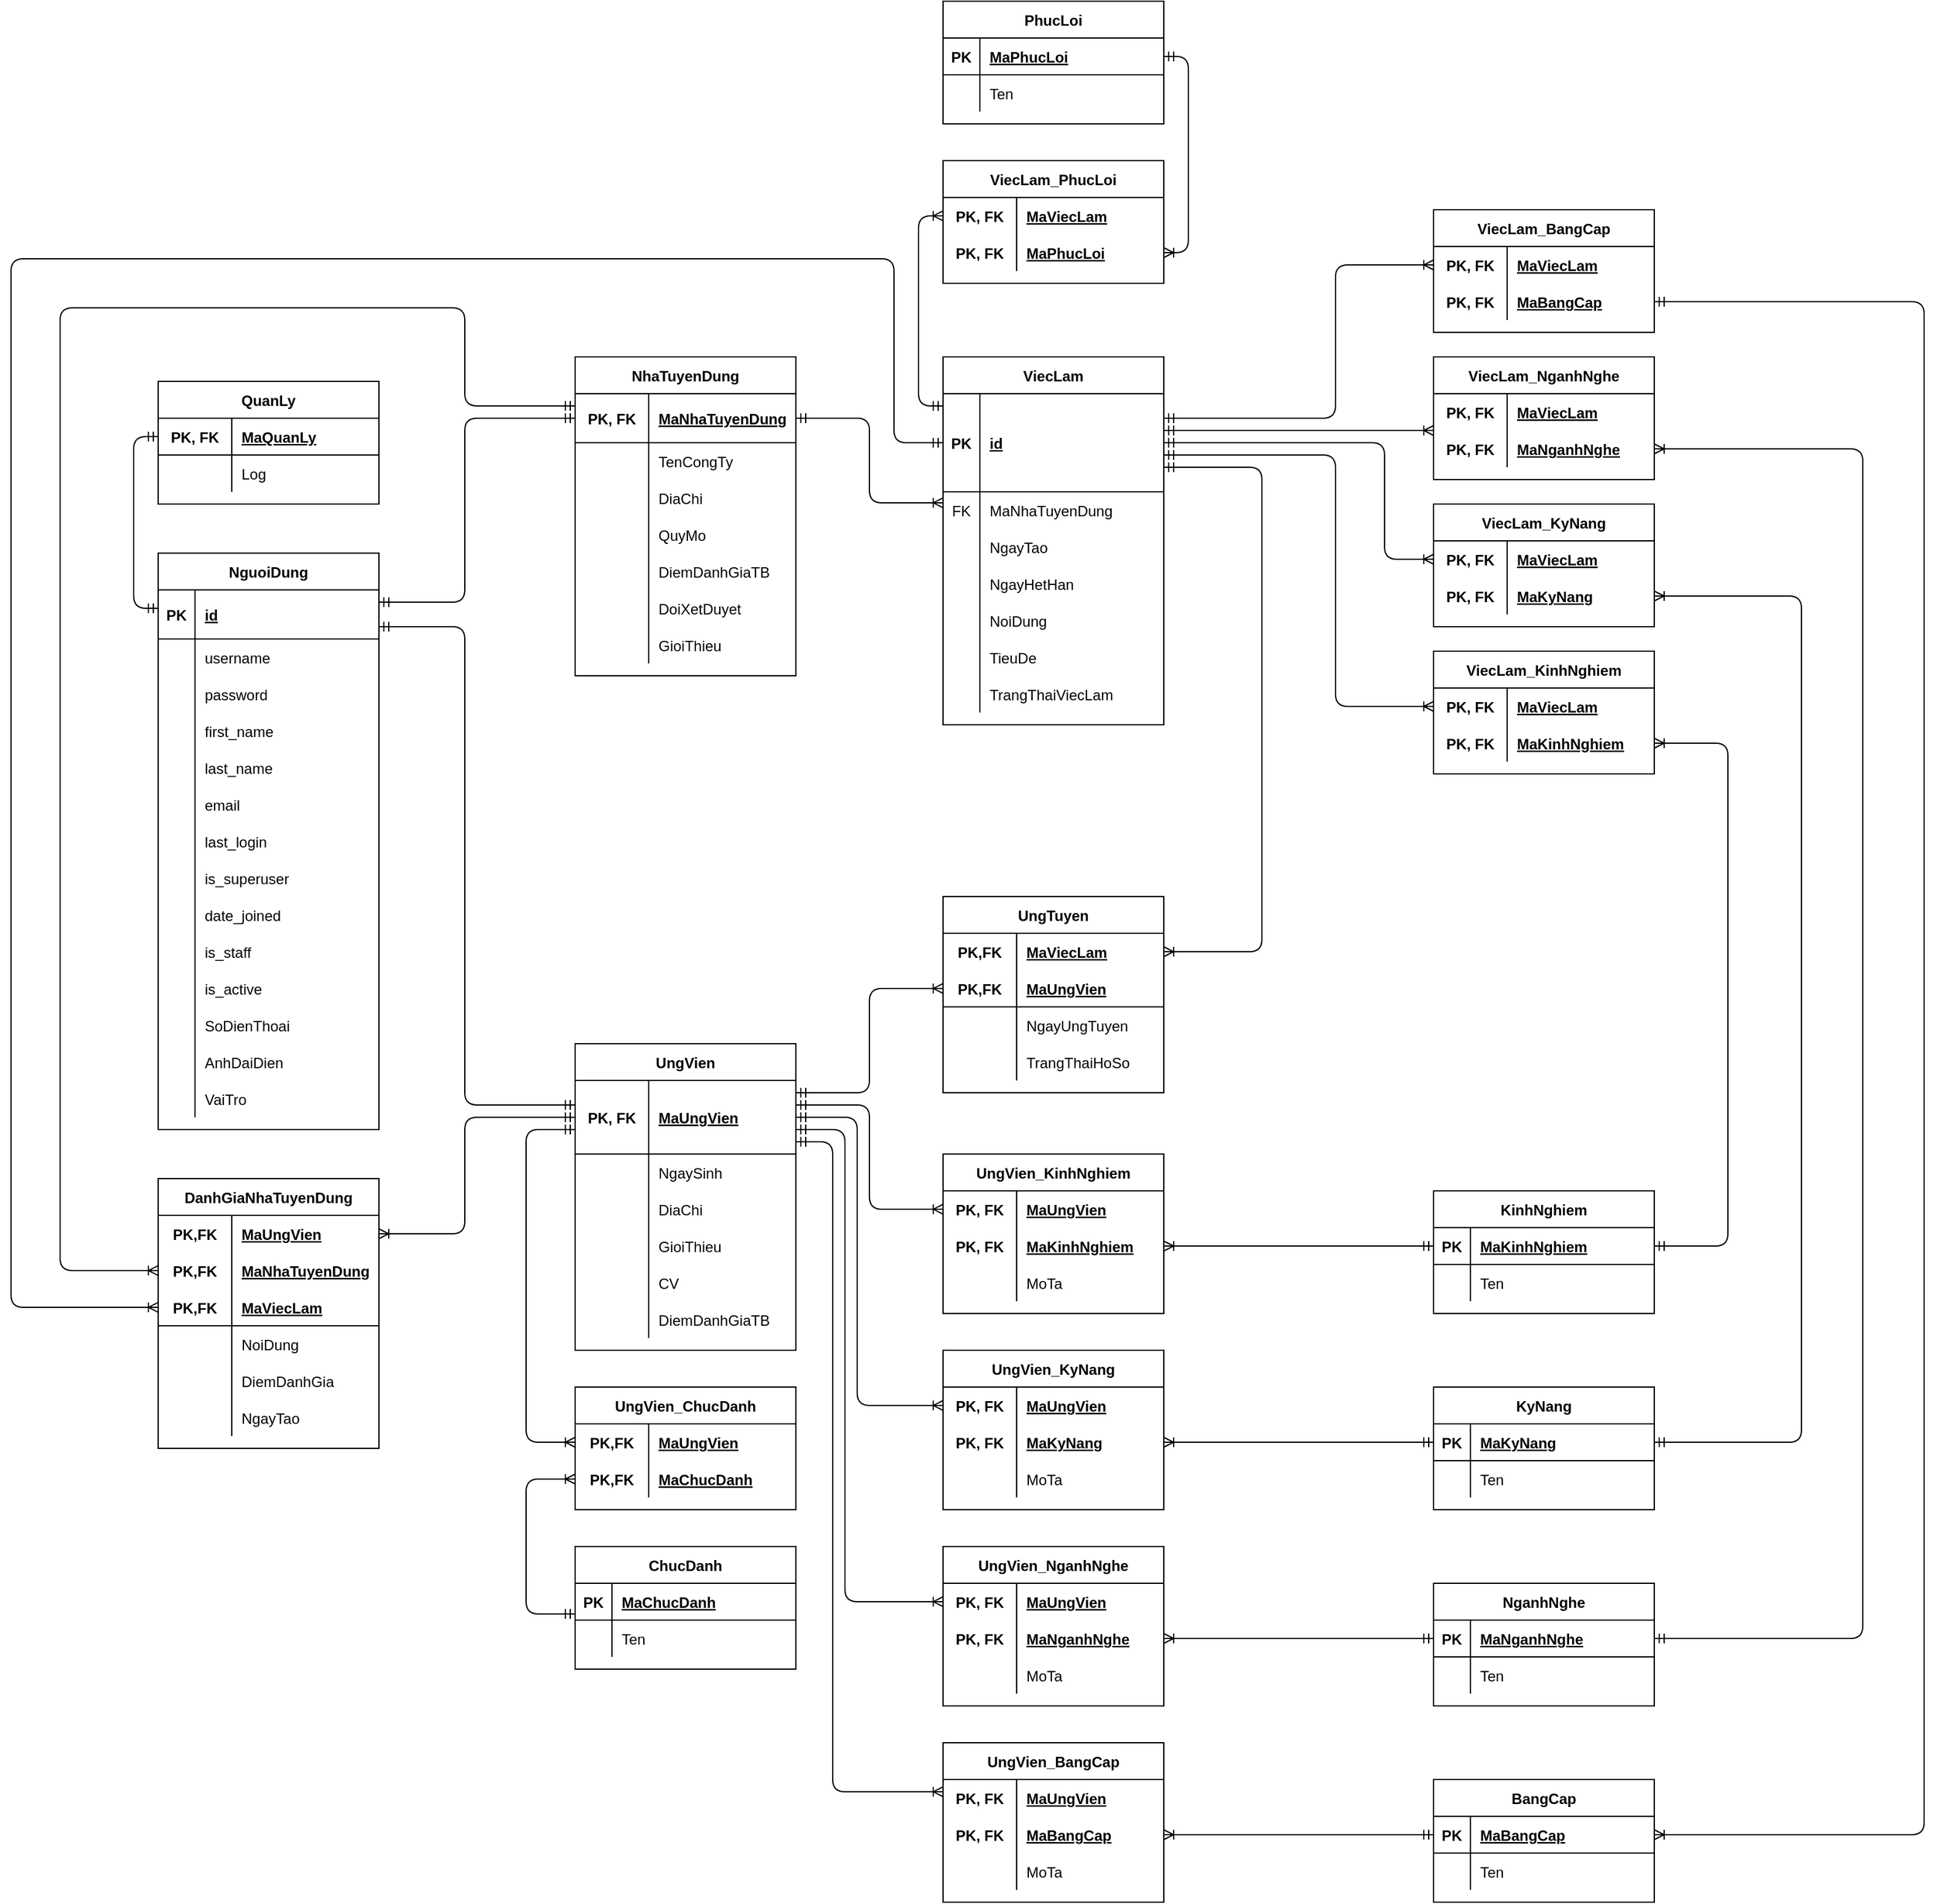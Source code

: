 <mxfile version="14.9.6" type="device" pages="2"><diagram id="R2lEEEUBdFMjLlhIrx00" name="ERD"><mxGraphModel dx="2182" dy="1660" grid="1" gridSize="10" guides="1" tooltips="1" connect="1" arrows="1" fold="1" page="1" pageScale="1" pageWidth="850" pageHeight="1100" math="0" shadow="0" extFonts="Permanent Marker^https://fonts.googleapis.com/css?family=Permanent+Marker"><root><mxCell id="0"/><mxCell id="1" parent="0"/><mxCell id="uirbNimk6F3VE-3VEik6-108" value="QuanLy" style="shape=table;startSize=30;container=1;collapsible=1;childLayout=tableLayout;fixedRows=1;rowLines=0;fontStyle=1;align=center;resizeLast=1;" parent="1" vertex="1"><mxGeometry x="120" y="140" width="180" height="100" as="geometry"/></mxCell><mxCell id="uirbNimk6F3VE-3VEik6-109" value="" style="shape=partialRectangle;collapsible=0;dropTarget=0;pointerEvents=0;fillColor=none;top=0;left=0;bottom=1;right=0;points=[[0,0.5],[1,0.5]];portConstraint=eastwest;" parent="uirbNimk6F3VE-3VEik6-108" vertex="1"><mxGeometry y="30" width="180" height="30" as="geometry"/></mxCell><mxCell id="uirbNimk6F3VE-3VEik6-110" value="PK, FK" style="shape=partialRectangle;connectable=0;fillColor=none;top=0;left=0;bottom=0;right=0;fontStyle=1;overflow=hidden;" parent="uirbNimk6F3VE-3VEik6-109" vertex="1"><mxGeometry width="60" height="30" as="geometry"/></mxCell><mxCell id="uirbNimk6F3VE-3VEik6-111" value="MaQuanLy" style="shape=partialRectangle;connectable=0;fillColor=none;top=0;left=0;bottom=0;right=0;align=left;spacingLeft=6;fontStyle=5;overflow=hidden;" parent="uirbNimk6F3VE-3VEik6-109" vertex="1"><mxGeometry x="60" width="120" height="30" as="geometry"/></mxCell><mxCell id="uirbNimk6F3VE-3VEik6-112" value="" style="shape=partialRectangle;collapsible=0;dropTarget=0;pointerEvents=0;fillColor=none;top=0;left=0;bottom=0;right=0;points=[[0,0.5],[1,0.5]];portConstraint=eastwest;" parent="uirbNimk6F3VE-3VEik6-108" vertex="1"><mxGeometry y="60" width="180" height="30" as="geometry"/></mxCell><mxCell id="uirbNimk6F3VE-3VEik6-113" value="" style="shape=partialRectangle;connectable=0;fillColor=none;top=0;left=0;bottom=0;right=0;editable=1;overflow=hidden;" parent="uirbNimk6F3VE-3VEik6-112" vertex="1"><mxGeometry width="60" height="30" as="geometry"/></mxCell><mxCell id="uirbNimk6F3VE-3VEik6-114" value="Log" style="shape=partialRectangle;connectable=0;fillColor=none;top=0;left=0;bottom=0;right=0;align=left;spacingLeft=6;overflow=hidden;" parent="uirbNimk6F3VE-3VEik6-112" vertex="1"><mxGeometry x="60" width="120" height="30" as="geometry"/></mxCell><mxCell id="uirbNimk6F3VE-3VEik6-121" value="NguoiDung" style="shape=table;startSize=30;container=1;collapsible=1;childLayout=tableLayout;fixedRows=1;rowLines=0;fontStyle=1;align=center;resizeLast=1;" parent="1" vertex="1"><mxGeometry x="120" y="280" width="180" height="470" as="geometry"/></mxCell><mxCell id="uirbNimk6F3VE-3VEik6-122" value="" style="shape=partialRectangle;collapsible=0;dropTarget=0;pointerEvents=0;fillColor=none;top=0;left=0;bottom=1;right=0;points=[[0,0.5],[1,0.5]];portConstraint=eastwest;" parent="uirbNimk6F3VE-3VEik6-121" vertex="1"><mxGeometry y="30" width="180" height="40" as="geometry"/></mxCell><mxCell id="uirbNimk6F3VE-3VEik6-123" value="PK" style="shape=partialRectangle;connectable=0;fillColor=none;top=0;left=0;bottom=0;right=0;fontStyle=1;overflow=hidden;" parent="uirbNimk6F3VE-3VEik6-122" vertex="1"><mxGeometry width="30" height="40" as="geometry"/></mxCell><mxCell id="uirbNimk6F3VE-3VEik6-124" value="id" style="shape=partialRectangle;connectable=0;fillColor=none;top=0;left=0;bottom=0;right=0;align=left;spacingLeft=6;fontStyle=5;overflow=hidden;" parent="uirbNimk6F3VE-3VEik6-122" vertex="1"><mxGeometry x="30" width="150" height="40" as="geometry"/></mxCell><mxCell id="uirbNimk6F3VE-3VEik6-125" value="" style="shape=partialRectangle;collapsible=0;dropTarget=0;pointerEvents=0;fillColor=none;top=0;left=0;bottom=0;right=0;points=[[0,0.5],[1,0.5]];portConstraint=eastwest;" parent="uirbNimk6F3VE-3VEik6-121" vertex="1"><mxGeometry y="70" width="180" height="30" as="geometry"/></mxCell><mxCell id="uirbNimk6F3VE-3VEik6-126" value="" style="shape=partialRectangle;connectable=0;fillColor=none;top=0;left=0;bottom=0;right=0;editable=1;overflow=hidden;" parent="uirbNimk6F3VE-3VEik6-125" vertex="1"><mxGeometry width="30" height="30" as="geometry"/></mxCell><mxCell id="uirbNimk6F3VE-3VEik6-127" value="username" style="shape=partialRectangle;connectable=0;fillColor=none;top=0;left=0;bottom=0;right=0;align=left;spacingLeft=6;overflow=hidden;" parent="uirbNimk6F3VE-3VEik6-125" vertex="1"><mxGeometry x="30" width="150" height="30" as="geometry"/></mxCell><mxCell id="uirbNimk6F3VE-3VEik6-128" value="" style="shape=partialRectangle;collapsible=0;dropTarget=0;pointerEvents=0;fillColor=none;top=0;left=0;bottom=0;right=0;points=[[0,0.5],[1,0.5]];portConstraint=eastwest;" parent="uirbNimk6F3VE-3VEik6-121" vertex="1"><mxGeometry y="100" width="180" height="30" as="geometry"/></mxCell><mxCell id="uirbNimk6F3VE-3VEik6-129" value="" style="shape=partialRectangle;connectable=0;fillColor=none;top=0;left=0;bottom=0;right=0;editable=1;overflow=hidden;" parent="uirbNimk6F3VE-3VEik6-128" vertex="1"><mxGeometry width="30" height="30" as="geometry"/></mxCell><mxCell id="uirbNimk6F3VE-3VEik6-130" value="password" style="shape=partialRectangle;connectable=0;fillColor=none;top=0;left=0;bottom=0;right=0;align=left;spacingLeft=6;overflow=hidden;" parent="uirbNimk6F3VE-3VEik6-128" vertex="1"><mxGeometry x="30" width="150" height="30" as="geometry"/></mxCell><mxCell id="uirbNimk6F3VE-3VEik6-146" value="" style="shape=partialRectangle;collapsible=0;dropTarget=0;pointerEvents=0;fillColor=none;top=0;left=0;bottom=0;right=0;points=[[0,0.5],[1,0.5]];portConstraint=eastwest;" parent="uirbNimk6F3VE-3VEik6-121" vertex="1"><mxGeometry y="130" width="180" height="30" as="geometry"/></mxCell><mxCell id="uirbNimk6F3VE-3VEik6-147" value="" style="shape=partialRectangle;connectable=0;fillColor=none;top=0;left=0;bottom=0;right=0;editable=1;overflow=hidden;" parent="uirbNimk6F3VE-3VEik6-146" vertex="1"><mxGeometry width="30" height="30" as="geometry"/></mxCell><mxCell id="uirbNimk6F3VE-3VEik6-148" value="first_name" style="shape=partialRectangle;connectable=0;fillColor=none;top=0;left=0;bottom=0;right=0;align=left;spacingLeft=6;overflow=hidden;" parent="uirbNimk6F3VE-3VEik6-146" vertex="1"><mxGeometry x="30" width="150" height="30" as="geometry"/></mxCell><mxCell id="uirbNimk6F3VE-3VEik6-149" value="" style="shape=partialRectangle;collapsible=0;dropTarget=0;pointerEvents=0;fillColor=none;top=0;left=0;bottom=0;right=0;points=[[0,0.5],[1,0.5]];portConstraint=eastwest;" parent="uirbNimk6F3VE-3VEik6-121" vertex="1"><mxGeometry y="160" width="180" height="30" as="geometry"/></mxCell><mxCell id="uirbNimk6F3VE-3VEik6-150" value="" style="shape=partialRectangle;connectable=0;fillColor=none;top=0;left=0;bottom=0;right=0;editable=1;overflow=hidden;" parent="uirbNimk6F3VE-3VEik6-149" vertex="1"><mxGeometry width="30" height="30" as="geometry"/></mxCell><mxCell id="uirbNimk6F3VE-3VEik6-151" value="last_name" style="shape=partialRectangle;connectable=0;fillColor=none;top=0;left=0;bottom=0;right=0;align=left;spacingLeft=6;overflow=hidden;" parent="uirbNimk6F3VE-3VEik6-149" vertex="1"><mxGeometry x="30" width="150" height="30" as="geometry"/></mxCell><mxCell id="uirbNimk6F3VE-3VEik6-152" value="" style="shape=partialRectangle;collapsible=0;dropTarget=0;pointerEvents=0;fillColor=none;top=0;left=0;bottom=0;right=0;points=[[0,0.5],[1,0.5]];portConstraint=eastwest;" parent="uirbNimk6F3VE-3VEik6-121" vertex="1"><mxGeometry y="190" width="180" height="30" as="geometry"/></mxCell><mxCell id="uirbNimk6F3VE-3VEik6-153" value="" style="shape=partialRectangle;connectable=0;fillColor=none;top=0;left=0;bottom=0;right=0;editable=1;overflow=hidden;" parent="uirbNimk6F3VE-3VEik6-152" vertex="1"><mxGeometry width="30" height="30" as="geometry"/></mxCell><mxCell id="uirbNimk6F3VE-3VEik6-154" value="email" style="shape=partialRectangle;connectable=0;fillColor=none;top=0;left=0;bottom=0;right=0;align=left;spacingLeft=6;overflow=hidden;" parent="uirbNimk6F3VE-3VEik6-152" vertex="1"><mxGeometry x="30" width="150" height="30" as="geometry"/></mxCell><mxCell id="uirbNimk6F3VE-3VEik6-155" value="" style="shape=partialRectangle;collapsible=0;dropTarget=0;pointerEvents=0;fillColor=none;top=0;left=0;bottom=0;right=0;points=[[0,0.5],[1,0.5]];portConstraint=eastwest;" parent="uirbNimk6F3VE-3VEik6-121" vertex="1"><mxGeometry y="220" width="180" height="30" as="geometry"/></mxCell><mxCell id="uirbNimk6F3VE-3VEik6-156" value="" style="shape=partialRectangle;connectable=0;fillColor=none;top=0;left=0;bottom=0;right=0;editable=1;overflow=hidden;" parent="uirbNimk6F3VE-3VEik6-155" vertex="1"><mxGeometry width="30" height="30" as="geometry"/></mxCell><mxCell id="uirbNimk6F3VE-3VEik6-157" value="last_login" style="shape=partialRectangle;connectable=0;fillColor=none;top=0;left=0;bottom=0;right=0;align=left;spacingLeft=6;overflow=hidden;" parent="uirbNimk6F3VE-3VEik6-155" vertex="1"><mxGeometry x="30" width="150" height="30" as="geometry"/></mxCell><mxCell id="uirbNimk6F3VE-3VEik6-158" value="" style="shape=partialRectangle;collapsible=0;dropTarget=0;pointerEvents=0;fillColor=none;top=0;left=0;bottom=0;right=0;points=[[0,0.5],[1,0.5]];portConstraint=eastwest;" parent="uirbNimk6F3VE-3VEik6-121" vertex="1"><mxGeometry y="250" width="180" height="30" as="geometry"/></mxCell><mxCell id="uirbNimk6F3VE-3VEik6-159" value="" style="shape=partialRectangle;connectable=0;fillColor=none;top=0;left=0;bottom=0;right=0;editable=1;overflow=hidden;" parent="uirbNimk6F3VE-3VEik6-158" vertex="1"><mxGeometry width="30" height="30" as="geometry"/></mxCell><mxCell id="uirbNimk6F3VE-3VEik6-160" value="is_superuser" style="shape=partialRectangle;connectable=0;fillColor=none;top=0;left=0;bottom=0;right=0;align=left;spacingLeft=6;overflow=hidden;" parent="uirbNimk6F3VE-3VEik6-158" vertex="1"><mxGeometry x="30" width="150" height="30" as="geometry"/></mxCell><mxCell id="uirbNimk6F3VE-3VEik6-161" value="" style="shape=partialRectangle;collapsible=0;dropTarget=0;pointerEvents=0;fillColor=none;top=0;left=0;bottom=0;right=0;points=[[0,0.5],[1,0.5]];portConstraint=eastwest;" parent="uirbNimk6F3VE-3VEik6-121" vertex="1"><mxGeometry y="280" width="180" height="30" as="geometry"/></mxCell><mxCell id="uirbNimk6F3VE-3VEik6-162" value="" style="shape=partialRectangle;connectable=0;fillColor=none;top=0;left=0;bottom=0;right=0;editable=1;overflow=hidden;" parent="uirbNimk6F3VE-3VEik6-161" vertex="1"><mxGeometry width="30" height="30" as="geometry"/></mxCell><mxCell id="uirbNimk6F3VE-3VEik6-163" value="date_joined" style="shape=partialRectangle;connectable=0;fillColor=none;top=0;left=0;bottom=0;right=0;align=left;spacingLeft=6;overflow=hidden;" parent="uirbNimk6F3VE-3VEik6-161" vertex="1"><mxGeometry x="30" width="150" height="30" as="geometry"/></mxCell><mxCell id="uirbNimk6F3VE-3VEik6-164" value="" style="shape=partialRectangle;collapsible=0;dropTarget=0;pointerEvents=0;fillColor=none;top=0;left=0;bottom=0;right=0;points=[[0,0.5],[1,0.5]];portConstraint=eastwest;" parent="uirbNimk6F3VE-3VEik6-121" vertex="1"><mxGeometry y="310" width="180" height="30" as="geometry"/></mxCell><mxCell id="uirbNimk6F3VE-3VEik6-165" value="" style="shape=partialRectangle;connectable=0;fillColor=none;top=0;left=0;bottom=0;right=0;editable=1;overflow=hidden;" parent="uirbNimk6F3VE-3VEik6-164" vertex="1"><mxGeometry width="30" height="30" as="geometry"/></mxCell><mxCell id="uirbNimk6F3VE-3VEik6-166" value="is_staff" style="shape=partialRectangle;connectable=0;fillColor=none;top=0;left=0;bottom=0;right=0;align=left;spacingLeft=6;overflow=hidden;" parent="uirbNimk6F3VE-3VEik6-164" vertex="1"><mxGeometry x="30" width="150" height="30" as="geometry"/></mxCell><mxCell id="uirbNimk6F3VE-3VEik6-167" value="" style="shape=partialRectangle;collapsible=0;dropTarget=0;pointerEvents=0;fillColor=none;top=0;left=0;bottom=0;right=0;points=[[0,0.5],[1,0.5]];portConstraint=eastwest;" parent="uirbNimk6F3VE-3VEik6-121" vertex="1"><mxGeometry y="340" width="180" height="30" as="geometry"/></mxCell><mxCell id="uirbNimk6F3VE-3VEik6-168" value="" style="shape=partialRectangle;connectable=0;fillColor=none;top=0;left=0;bottom=0;right=0;editable=1;overflow=hidden;" parent="uirbNimk6F3VE-3VEik6-167" vertex="1"><mxGeometry width="30" height="30" as="geometry"/></mxCell><mxCell id="uirbNimk6F3VE-3VEik6-169" value="is_active" style="shape=partialRectangle;connectable=0;fillColor=none;top=0;left=0;bottom=0;right=0;align=left;spacingLeft=6;overflow=hidden;" parent="uirbNimk6F3VE-3VEik6-167" vertex="1"><mxGeometry x="30" width="150" height="30" as="geometry"/></mxCell><mxCell id="uirbNimk6F3VE-3VEik6-170" value="" style="shape=partialRectangle;collapsible=0;dropTarget=0;pointerEvents=0;fillColor=none;top=0;left=0;bottom=0;right=0;points=[[0,0.5],[1,0.5]];portConstraint=eastwest;" parent="uirbNimk6F3VE-3VEik6-121" vertex="1"><mxGeometry y="370" width="180" height="30" as="geometry"/></mxCell><mxCell id="uirbNimk6F3VE-3VEik6-171" value="" style="shape=partialRectangle;connectable=0;fillColor=none;top=0;left=0;bottom=0;right=0;editable=1;overflow=hidden;" parent="uirbNimk6F3VE-3VEik6-170" vertex="1"><mxGeometry width="30" height="30" as="geometry"/></mxCell><mxCell id="uirbNimk6F3VE-3VEik6-172" value="SoDienThoai" style="shape=partialRectangle;connectable=0;fillColor=none;top=0;left=0;bottom=0;right=0;align=left;spacingLeft=6;overflow=hidden;" parent="uirbNimk6F3VE-3VEik6-170" vertex="1"><mxGeometry x="30" width="150" height="30" as="geometry"/></mxCell><mxCell id="uirbNimk6F3VE-3VEik6-210" value="" style="shape=partialRectangle;collapsible=0;dropTarget=0;pointerEvents=0;fillColor=none;top=0;left=0;bottom=0;right=0;points=[[0,0.5],[1,0.5]];portConstraint=eastwest;" parent="uirbNimk6F3VE-3VEik6-121" vertex="1"><mxGeometry y="400" width="180" height="30" as="geometry"/></mxCell><mxCell id="uirbNimk6F3VE-3VEik6-211" value="" style="shape=partialRectangle;connectable=0;fillColor=none;top=0;left=0;bottom=0;right=0;editable=1;overflow=hidden;" parent="uirbNimk6F3VE-3VEik6-210" vertex="1"><mxGeometry width="30" height="30" as="geometry"/></mxCell><mxCell id="uirbNimk6F3VE-3VEik6-212" value="AnhDaiDien" style="shape=partialRectangle;connectable=0;fillColor=none;top=0;left=0;bottom=0;right=0;align=left;spacingLeft=6;overflow=hidden;" parent="uirbNimk6F3VE-3VEik6-210" vertex="1"><mxGeometry x="30" width="150" height="30" as="geometry"/></mxCell><mxCell id="pVKBoXRNuQnd8QVx1WQR-1" value="" style="shape=partialRectangle;collapsible=0;dropTarget=0;pointerEvents=0;fillColor=none;top=0;left=0;bottom=0;right=0;points=[[0,0.5],[1,0.5]];portConstraint=eastwest;" parent="uirbNimk6F3VE-3VEik6-121" vertex="1"><mxGeometry y="430" width="180" height="30" as="geometry"/></mxCell><mxCell id="pVKBoXRNuQnd8QVx1WQR-2" value="" style="shape=partialRectangle;connectable=0;fillColor=none;top=0;left=0;bottom=0;right=0;editable=1;overflow=hidden;" parent="pVKBoXRNuQnd8QVx1WQR-1" vertex="1"><mxGeometry width="30" height="30" as="geometry"/></mxCell><mxCell id="pVKBoXRNuQnd8QVx1WQR-3" value="VaiTro" style="shape=partialRectangle;connectable=0;fillColor=none;top=0;left=0;bottom=0;right=0;align=left;spacingLeft=6;overflow=hidden;" parent="pVKBoXRNuQnd8QVx1WQR-1" vertex="1"><mxGeometry x="30" width="150" height="30" as="geometry"/></mxCell><mxCell id="uirbNimk6F3VE-3VEik6-253" value="NhaTuyenDung" style="shape=table;startSize=30;container=1;collapsible=1;childLayout=tableLayout;fixedRows=1;rowLines=0;fontStyle=1;align=center;resizeLast=1;" parent="1" vertex="1"><mxGeometry x="460" y="120" width="180" height="260" as="geometry"/></mxCell><mxCell id="uirbNimk6F3VE-3VEik6-254" value="" style="shape=partialRectangle;collapsible=0;dropTarget=0;pointerEvents=0;fillColor=none;top=0;left=0;bottom=1;right=0;points=[[0,0.5],[1,0.5]];portConstraint=eastwest;" parent="uirbNimk6F3VE-3VEik6-253" vertex="1"><mxGeometry y="30" width="180" height="40" as="geometry"/></mxCell><mxCell id="uirbNimk6F3VE-3VEik6-255" value="PK, FK" style="shape=partialRectangle;connectable=0;fillColor=none;top=0;left=0;bottom=0;right=0;fontStyle=1;overflow=hidden;" parent="uirbNimk6F3VE-3VEik6-254" vertex="1"><mxGeometry width="60" height="40" as="geometry"/></mxCell><mxCell id="uirbNimk6F3VE-3VEik6-256" value="MaNhaTuyenDung" style="shape=partialRectangle;connectable=0;fillColor=none;top=0;left=0;bottom=0;right=0;align=left;spacingLeft=6;fontStyle=5;overflow=hidden;strokeColor=none;" parent="uirbNimk6F3VE-3VEik6-254" vertex="1"><mxGeometry x="60" width="120" height="40" as="geometry"/></mxCell><mxCell id="uirbNimk6F3VE-3VEik6-257" value="" style="shape=partialRectangle;collapsible=0;dropTarget=0;pointerEvents=0;fillColor=none;top=0;left=0;bottom=0;right=0;points=[[0,0.5],[1,0.5]];portConstraint=eastwest;" parent="uirbNimk6F3VE-3VEik6-253" vertex="1"><mxGeometry y="70" width="180" height="30" as="geometry"/></mxCell><mxCell id="uirbNimk6F3VE-3VEik6-258" value="" style="shape=partialRectangle;connectable=0;fillColor=none;top=0;left=0;bottom=0;right=0;editable=1;overflow=hidden;" parent="uirbNimk6F3VE-3VEik6-257" vertex="1"><mxGeometry width="60" height="30" as="geometry"/></mxCell><mxCell id="uirbNimk6F3VE-3VEik6-259" value="TenCongTy" style="shape=partialRectangle;connectable=0;fillColor=none;top=0;left=0;bottom=0;right=0;align=left;spacingLeft=6;overflow=hidden;" parent="uirbNimk6F3VE-3VEik6-257" vertex="1"><mxGeometry x="60" width="120" height="30" as="geometry"/></mxCell><mxCell id="uirbNimk6F3VE-3VEik6-260" value="" style="shape=partialRectangle;collapsible=0;dropTarget=0;pointerEvents=0;fillColor=none;top=0;left=0;bottom=0;right=0;points=[[0,0.5],[1,0.5]];portConstraint=eastwest;" parent="uirbNimk6F3VE-3VEik6-253" vertex="1"><mxGeometry y="100" width="180" height="30" as="geometry"/></mxCell><mxCell id="uirbNimk6F3VE-3VEik6-261" value="" style="shape=partialRectangle;connectable=0;fillColor=none;top=0;left=0;bottom=0;right=0;editable=1;overflow=hidden;" parent="uirbNimk6F3VE-3VEik6-260" vertex="1"><mxGeometry width="60" height="30" as="geometry"/></mxCell><mxCell id="uirbNimk6F3VE-3VEik6-262" value="DiaChi" style="shape=partialRectangle;connectable=0;fillColor=none;top=0;left=0;bottom=0;right=0;align=left;spacingLeft=6;overflow=hidden;" parent="uirbNimk6F3VE-3VEik6-260" vertex="1"><mxGeometry x="60" width="120" height="30" as="geometry"/></mxCell><mxCell id="uirbNimk6F3VE-3VEik6-263" value="" style="shape=partialRectangle;collapsible=0;dropTarget=0;pointerEvents=0;fillColor=none;top=0;left=0;bottom=0;right=0;points=[[0,0.5],[1,0.5]];portConstraint=eastwest;" parent="uirbNimk6F3VE-3VEik6-253" vertex="1"><mxGeometry y="130" width="180" height="30" as="geometry"/></mxCell><mxCell id="uirbNimk6F3VE-3VEik6-264" value="" style="shape=partialRectangle;connectable=0;fillColor=none;top=0;left=0;bottom=0;right=0;editable=1;overflow=hidden;" parent="uirbNimk6F3VE-3VEik6-263" vertex="1"><mxGeometry width="60" height="30" as="geometry"/></mxCell><mxCell id="uirbNimk6F3VE-3VEik6-265" value="QuyMo" style="shape=partialRectangle;connectable=0;fillColor=none;top=0;left=0;bottom=0;right=0;align=left;spacingLeft=6;overflow=hidden;" parent="uirbNimk6F3VE-3VEik6-263" vertex="1"><mxGeometry x="60" width="120" height="30" as="geometry"/></mxCell><mxCell id="uirbNimk6F3VE-3VEik6-376" value="" style="shape=partialRectangle;collapsible=0;dropTarget=0;pointerEvents=0;fillColor=none;top=0;left=0;bottom=0;right=0;points=[[0,0.5],[1,0.5]];portConstraint=eastwest;" parent="uirbNimk6F3VE-3VEik6-253" vertex="1"><mxGeometry y="160" width="180" height="30" as="geometry"/></mxCell><mxCell id="uirbNimk6F3VE-3VEik6-377" value="" style="shape=partialRectangle;connectable=0;fillColor=none;top=0;left=0;bottom=0;right=0;editable=1;overflow=hidden;" parent="uirbNimk6F3VE-3VEik6-376" vertex="1"><mxGeometry width="60" height="30" as="geometry"/></mxCell><mxCell id="uirbNimk6F3VE-3VEik6-378" value="DiemDanhGiaTB" style="shape=partialRectangle;connectable=0;fillColor=none;top=0;left=0;bottom=0;right=0;align=left;spacingLeft=6;overflow=hidden;" parent="uirbNimk6F3VE-3VEik6-376" vertex="1"><mxGeometry x="60" width="120" height="30" as="geometry"/></mxCell><mxCell id="uirbNimk6F3VE-3VEik6-379" value="" style="shape=partialRectangle;collapsible=0;dropTarget=0;pointerEvents=0;fillColor=none;top=0;left=0;bottom=0;right=0;points=[[0,0.5],[1,0.5]];portConstraint=eastwest;" parent="uirbNimk6F3VE-3VEik6-253" vertex="1"><mxGeometry y="190" width="180" height="30" as="geometry"/></mxCell><mxCell id="uirbNimk6F3VE-3VEik6-380" value="" style="shape=partialRectangle;connectable=0;fillColor=none;top=0;left=0;bottom=0;right=0;editable=1;overflow=hidden;" parent="uirbNimk6F3VE-3VEik6-379" vertex="1"><mxGeometry width="60" height="30" as="geometry"/></mxCell><mxCell id="uirbNimk6F3VE-3VEik6-381" value="DoiXetDuyet" style="shape=partialRectangle;connectable=0;fillColor=none;top=0;left=0;bottom=0;right=0;align=left;spacingLeft=6;overflow=hidden;" parent="uirbNimk6F3VE-3VEik6-379" vertex="1"><mxGeometry x="60" width="120" height="30" as="geometry"/></mxCell><mxCell id="uirbNimk6F3VE-3VEik6-382" value="" style="shape=partialRectangle;collapsible=0;dropTarget=0;pointerEvents=0;fillColor=none;top=0;left=0;bottom=0;right=0;points=[[0,0.5],[1,0.5]];portConstraint=eastwest;" parent="uirbNimk6F3VE-3VEik6-253" vertex="1"><mxGeometry y="220" width="180" height="30" as="geometry"/></mxCell><mxCell id="uirbNimk6F3VE-3VEik6-383" value="" style="shape=partialRectangle;connectable=0;fillColor=none;top=0;left=0;bottom=0;right=0;editable=1;overflow=hidden;" parent="uirbNimk6F3VE-3VEik6-382" vertex="1"><mxGeometry width="60" height="30" as="geometry"/></mxCell><mxCell id="uirbNimk6F3VE-3VEik6-384" value="GioiThieu" style="shape=partialRectangle;connectable=0;fillColor=none;top=0;left=0;bottom=0;right=0;align=left;spacingLeft=6;overflow=hidden;" parent="uirbNimk6F3VE-3VEik6-382" vertex="1"><mxGeometry x="60" width="120" height="30" as="geometry"/></mxCell><mxCell id="uirbNimk6F3VE-3VEik6-266" value="UngVien" style="shape=table;startSize=30;container=1;collapsible=1;childLayout=tableLayout;fixedRows=1;rowLines=0;fontStyle=1;align=center;resizeLast=1;" parent="1" vertex="1"><mxGeometry x="460" y="680" width="180" height="250" as="geometry"/></mxCell><mxCell id="uirbNimk6F3VE-3VEik6-267" value="" style="shape=partialRectangle;collapsible=0;dropTarget=0;pointerEvents=0;fillColor=none;top=0;left=0;bottom=1;right=0;points=[[0,0.5],[1,0.5]];portConstraint=eastwest;" parent="uirbNimk6F3VE-3VEik6-266" vertex="1"><mxGeometry y="30" width="180" height="60" as="geometry"/></mxCell><mxCell id="uirbNimk6F3VE-3VEik6-268" value="PK, FK" style="shape=partialRectangle;connectable=0;fillColor=none;top=0;left=0;bottom=0;right=0;fontStyle=1;overflow=hidden;" parent="uirbNimk6F3VE-3VEik6-267" vertex="1"><mxGeometry width="60" height="60" as="geometry"/></mxCell><mxCell id="uirbNimk6F3VE-3VEik6-269" value="MaUngVien" style="shape=partialRectangle;connectable=0;fillColor=none;top=0;left=0;bottom=0;right=0;align=left;spacingLeft=6;fontStyle=5;overflow=hidden;" parent="uirbNimk6F3VE-3VEik6-267" vertex="1"><mxGeometry x="60" width="120" height="60" as="geometry"/></mxCell><mxCell id="uirbNimk6F3VE-3VEik6-388" value="" style="shape=partialRectangle;collapsible=0;dropTarget=0;pointerEvents=0;fillColor=none;top=0;left=0;bottom=0;right=0;points=[[0,0.5],[1,0.5]];portConstraint=eastwest;" parent="uirbNimk6F3VE-3VEik6-266" vertex="1"><mxGeometry y="90" width="180" height="30" as="geometry"/></mxCell><mxCell id="uirbNimk6F3VE-3VEik6-389" value="" style="shape=partialRectangle;connectable=0;fillColor=none;top=0;left=0;bottom=0;right=0;editable=1;overflow=hidden;" parent="uirbNimk6F3VE-3VEik6-388" vertex="1"><mxGeometry width="60" height="30" as="geometry"/></mxCell><mxCell id="uirbNimk6F3VE-3VEik6-390" value="NgaySinh" style="shape=partialRectangle;connectable=0;fillColor=none;top=0;left=0;bottom=0;right=0;align=left;spacingLeft=6;overflow=hidden;" parent="uirbNimk6F3VE-3VEik6-388" vertex="1"><mxGeometry x="60" width="120" height="30" as="geometry"/></mxCell><mxCell id="uirbNimk6F3VE-3VEik6-391" value="" style="shape=partialRectangle;collapsible=0;dropTarget=0;pointerEvents=0;fillColor=none;top=0;left=0;bottom=0;right=0;points=[[0,0.5],[1,0.5]];portConstraint=eastwest;" parent="uirbNimk6F3VE-3VEik6-266" vertex="1"><mxGeometry y="120" width="180" height="30" as="geometry"/></mxCell><mxCell id="uirbNimk6F3VE-3VEik6-392" value="" style="shape=partialRectangle;connectable=0;fillColor=none;top=0;left=0;bottom=0;right=0;editable=1;overflow=hidden;" parent="uirbNimk6F3VE-3VEik6-391" vertex="1"><mxGeometry width="60" height="30" as="geometry"/></mxCell><mxCell id="uirbNimk6F3VE-3VEik6-393" value="DiaChi" style="shape=partialRectangle;connectable=0;fillColor=none;top=0;left=0;bottom=0;right=0;align=left;spacingLeft=6;overflow=hidden;" parent="uirbNimk6F3VE-3VEik6-391" vertex="1"><mxGeometry x="60" width="120" height="30" as="geometry"/></mxCell><mxCell id="uirbNimk6F3VE-3VEik6-394" value="" style="shape=partialRectangle;collapsible=0;dropTarget=0;pointerEvents=0;fillColor=none;top=0;left=0;bottom=0;right=0;points=[[0,0.5],[1,0.5]];portConstraint=eastwest;" parent="uirbNimk6F3VE-3VEik6-266" vertex="1"><mxGeometry y="150" width="180" height="30" as="geometry"/></mxCell><mxCell id="uirbNimk6F3VE-3VEik6-395" value="" style="shape=partialRectangle;connectable=0;fillColor=none;top=0;left=0;bottom=0;right=0;editable=1;overflow=hidden;" parent="uirbNimk6F3VE-3VEik6-394" vertex="1"><mxGeometry width="60" height="30" as="geometry"/></mxCell><mxCell id="uirbNimk6F3VE-3VEik6-396" value="GioiThieu" style="shape=partialRectangle;connectable=0;fillColor=none;top=0;left=0;bottom=0;right=0;align=left;spacingLeft=6;overflow=hidden;" parent="uirbNimk6F3VE-3VEik6-394" vertex="1"><mxGeometry x="60" width="120" height="30" as="geometry"/></mxCell><mxCell id="8klozcl7GlzfqkPw-56V-101" value="" style="shape=partialRectangle;collapsible=0;dropTarget=0;pointerEvents=0;fillColor=none;top=0;left=0;bottom=0;right=0;points=[[0,0.5],[1,0.5]];portConstraint=eastwest;" parent="uirbNimk6F3VE-3VEik6-266" vertex="1"><mxGeometry y="180" width="180" height="30" as="geometry"/></mxCell><mxCell id="8klozcl7GlzfqkPw-56V-102" value="" style="shape=partialRectangle;connectable=0;fillColor=none;top=0;left=0;bottom=0;right=0;editable=1;overflow=hidden;" parent="8klozcl7GlzfqkPw-56V-101" vertex="1"><mxGeometry width="60" height="30" as="geometry"/></mxCell><mxCell id="8klozcl7GlzfqkPw-56V-103" value="CV" style="shape=partialRectangle;connectable=0;fillColor=none;top=0;left=0;bottom=0;right=0;align=left;spacingLeft=6;overflow=hidden;" parent="8klozcl7GlzfqkPw-56V-101" vertex="1"><mxGeometry x="60" width="120" height="30" as="geometry"/></mxCell><mxCell id="8klozcl7GlzfqkPw-56V-98" value="" style="shape=partialRectangle;collapsible=0;dropTarget=0;pointerEvents=0;fillColor=none;top=0;left=0;bottom=0;right=0;points=[[0,0.5],[1,0.5]];portConstraint=eastwest;" parent="uirbNimk6F3VE-3VEik6-266" vertex="1"><mxGeometry y="210" width="180" height="30" as="geometry"/></mxCell><mxCell id="8klozcl7GlzfqkPw-56V-99" value="" style="shape=partialRectangle;connectable=0;fillColor=none;top=0;left=0;bottom=0;right=0;editable=1;overflow=hidden;" parent="8klozcl7GlzfqkPw-56V-98" vertex="1"><mxGeometry width="60" height="30" as="geometry"/></mxCell><mxCell id="8klozcl7GlzfqkPw-56V-100" value="DiemDanhGiaTB" style="shape=partialRectangle;connectable=0;fillColor=none;top=0;left=0;bottom=0;right=0;align=left;spacingLeft=6;overflow=hidden;" parent="8klozcl7GlzfqkPw-56V-98" vertex="1"><mxGeometry x="60" width="120" height="30" as="geometry"/></mxCell><mxCell id="uirbNimk6F3VE-3VEik6-279" value="ViecLam" style="shape=table;startSize=30;container=1;collapsible=1;childLayout=tableLayout;fixedRows=1;rowLines=0;fontStyle=1;align=center;resizeLast=1;" parent="1" vertex="1"><mxGeometry x="760" y="120" width="180" height="300" as="geometry"/></mxCell><mxCell id="uirbNimk6F3VE-3VEik6-280" value="" style="shape=partialRectangle;collapsible=0;dropTarget=0;pointerEvents=0;fillColor=none;top=0;left=0;bottom=1;right=0;points=[[0,0.5],[1,0.5]];portConstraint=eastwest;" parent="uirbNimk6F3VE-3VEik6-279" vertex="1"><mxGeometry y="30" width="180" height="80" as="geometry"/></mxCell><mxCell id="uirbNimk6F3VE-3VEik6-281" value="PK" style="shape=partialRectangle;connectable=0;fillColor=none;top=0;left=0;bottom=0;right=0;fontStyle=1;overflow=hidden;" parent="uirbNimk6F3VE-3VEik6-280" vertex="1"><mxGeometry width="30" height="80" as="geometry"/></mxCell><mxCell id="uirbNimk6F3VE-3VEik6-282" value="id" style="shape=partialRectangle;connectable=0;fillColor=none;top=0;left=0;bottom=0;right=0;align=left;spacingLeft=6;fontStyle=5;overflow=hidden;" parent="uirbNimk6F3VE-3VEik6-280" vertex="1"><mxGeometry x="30" width="150" height="80" as="geometry"/></mxCell><mxCell id="uirbNimk6F3VE-3VEik6-283" value="" style="shape=partialRectangle;collapsible=0;dropTarget=0;pointerEvents=0;fillColor=none;top=0;left=0;bottom=0;right=0;points=[[0,0.5],[1,0.5]];portConstraint=eastwest;" parent="uirbNimk6F3VE-3VEik6-279" vertex="1"><mxGeometry y="110" width="180" height="30" as="geometry"/></mxCell><mxCell id="uirbNimk6F3VE-3VEik6-284" value="FK" style="shape=partialRectangle;connectable=0;fillColor=none;top=0;left=0;bottom=0;right=0;editable=1;overflow=hidden;" parent="uirbNimk6F3VE-3VEik6-283" vertex="1"><mxGeometry width="30" height="30" as="geometry"/></mxCell><mxCell id="uirbNimk6F3VE-3VEik6-285" value="MaNhaTuyenDung" style="shape=partialRectangle;connectable=0;fillColor=none;top=0;left=0;bottom=0;right=0;align=left;spacingLeft=6;overflow=hidden;" parent="uirbNimk6F3VE-3VEik6-283" vertex="1"><mxGeometry x="30" width="150" height="30" as="geometry"/></mxCell><mxCell id="uirbNimk6F3VE-3VEik6-406" value="" style="shape=partialRectangle;collapsible=0;dropTarget=0;pointerEvents=0;fillColor=none;top=0;left=0;bottom=0;right=0;points=[[0,0.5],[1,0.5]];portConstraint=eastwest;" parent="uirbNimk6F3VE-3VEik6-279" vertex="1"><mxGeometry y="140" width="180" height="30" as="geometry"/></mxCell><mxCell id="uirbNimk6F3VE-3VEik6-407" value="" style="shape=partialRectangle;connectable=0;fillColor=none;top=0;left=0;bottom=0;right=0;editable=1;overflow=hidden;" parent="uirbNimk6F3VE-3VEik6-406" vertex="1"><mxGeometry width="30" height="30" as="geometry"/></mxCell><mxCell id="uirbNimk6F3VE-3VEik6-408" value="NgayTao" style="shape=partialRectangle;connectable=0;fillColor=none;top=0;left=0;bottom=0;right=0;align=left;spacingLeft=6;overflow=hidden;" parent="uirbNimk6F3VE-3VEik6-406" vertex="1"><mxGeometry x="30" width="150" height="30" as="geometry"/></mxCell><mxCell id="uirbNimk6F3VE-3VEik6-409" value="" style="shape=partialRectangle;collapsible=0;dropTarget=0;pointerEvents=0;fillColor=none;top=0;left=0;bottom=0;right=0;points=[[0,0.5],[1,0.5]];portConstraint=eastwest;" parent="uirbNimk6F3VE-3VEik6-279" vertex="1"><mxGeometry y="170" width="180" height="30" as="geometry"/></mxCell><mxCell id="uirbNimk6F3VE-3VEik6-410" value="" style="shape=partialRectangle;connectable=0;fillColor=none;top=0;left=0;bottom=0;right=0;editable=1;overflow=hidden;" parent="uirbNimk6F3VE-3VEik6-409" vertex="1"><mxGeometry width="30" height="30" as="geometry"/></mxCell><mxCell id="uirbNimk6F3VE-3VEik6-411" value="NgayHetHan" style="shape=partialRectangle;connectable=0;fillColor=none;top=0;left=0;bottom=0;right=0;align=left;spacingLeft=6;overflow=hidden;" parent="uirbNimk6F3VE-3VEik6-409" vertex="1"><mxGeometry x="30" width="150" height="30" as="geometry"/></mxCell><mxCell id="uirbNimk6F3VE-3VEik6-412" value="" style="shape=partialRectangle;collapsible=0;dropTarget=0;pointerEvents=0;fillColor=none;top=0;left=0;bottom=0;right=0;points=[[0,0.5],[1,0.5]];portConstraint=eastwest;" parent="uirbNimk6F3VE-3VEik6-279" vertex="1"><mxGeometry y="200" width="180" height="30" as="geometry"/></mxCell><mxCell id="uirbNimk6F3VE-3VEik6-413" value="" style="shape=partialRectangle;connectable=0;fillColor=none;top=0;left=0;bottom=0;right=0;editable=1;overflow=hidden;" parent="uirbNimk6F3VE-3VEik6-412" vertex="1"><mxGeometry width="30" height="30" as="geometry"/></mxCell><mxCell id="uirbNimk6F3VE-3VEik6-414" value="NoiDung" style="shape=partialRectangle;connectable=0;fillColor=none;top=0;left=0;bottom=0;right=0;align=left;spacingLeft=6;overflow=hidden;" parent="uirbNimk6F3VE-3VEik6-412" vertex="1"><mxGeometry x="30" width="150" height="30" as="geometry"/></mxCell><mxCell id="uirbNimk6F3VE-3VEik6-415" value="" style="shape=partialRectangle;collapsible=0;dropTarget=0;pointerEvents=0;fillColor=none;top=0;left=0;bottom=0;right=0;points=[[0,0.5],[1,0.5]];portConstraint=eastwest;" parent="uirbNimk6F3VE-3VEik6-279" vertex="1"><mxGeometry y="230" width="180" height="30" as="geometry"/></mxCell><mxCell id="uirbNimk6F3VE-3VEik6-416" value="" style="shape=partialRectangle;connectable=0;fillColor=none;top=0;left=0;bottom=0;right=0;editable=1;overflow=hidden;" parent="uirbNimk6F3VE-3VEik6-415" vertex="1"><mxGeometry width="30" height="30" as="geometry"/></mxCell><mxCell id="uirbNimk6F3VE-3VEik6-417" value="TieuDe" style="shape=partialRectangle;connectable=0;fillColor=none;top=0;left=0;bottom=0;right=0;align=left;spacingLeft=6;overflow=hidden;" parent="uirbNimk6F3VE-3VEik6-415" vertex="1"><mxGeometry x="30" width="150" height="30" as="geometry"/></mxCell><mxCell id="uirbNimk6F3VE-3VEik6-418" value="" style="shape=partialRectangle;collapsible=0;dropTarget=0;pointerEvents=0;fillColor=none;top=0;left=0;bottom=0;right=0;points=[[0,0.5],[1,0.5]];portConstraint=eastwest;" parent="uirbNimk6F3VE-3VEik6-279" vertex="1"><mxGeometry y="260" width="180" height="30" as="geometry"/></mxCell><mxCell id="uirbNimk6F3VE-3VEik6-419" value="" style="shape=partialRectangle;connectable=0;fillColor=none;top=0;left=0;bottom=0;right=0;editable=1;overflow=hidden;" parent="uirbNimk6F3VE-3VEik6-418" vertex="1"><mxGeometry width="30" height="30" as="geometry"/></mxCell><mxCell id="uirbNimk6F3VE-3VEik6-420" value="TrangThaiViecLam" style="shape=partialRectangle;connectable=0;fillColor=none;top=0;left=0;bottom=0;right=0;align=left;spacingLeft=6;overflow=hidden;" parent="uirbNimk6F3VE-3VEik6-418" vertex="1"><mxGeometry x="30" width="150" height="30" as="geometry"/></mxCell><mxCell id="uirbNimk6F3VE-3VEik6-305" value="NganhNghe" style="shape=table;startSize=30;container=1;collapsible=1;childLayout=tableLayout;fixedRows=1;rowLines=0;fontStyle=1;align=center;resizeLast=1;" parent="1" vertex="1"><mxGeometry x="1160" y="1120" width="180" height="100" as="geometry"/></mxCell><mxCell id="uirbNimk6F3VE-3VEik6-306" value="" style="shape=partialRectangle;collapsible=0;dropTarget=0;pointerEvents=0;fillColor=none;top=0;left=0;bottom=1;right=0;points=[[0,0.5],[1,0.5]];portConstraint=eastwest;" parent="uirbNimk6F3VE-3VEik6-305" vertex="1"><mxGeometry y="30" width="180" height="30" as="geometry"/></mxCell><mxCell id="uirbNimk6F3VE-3VEik6-307" value="PK" style="shape=partialRectangle;connectable=0;fillColor=none;top=0;left=0;bottom=0;right=0;fontStyle=1;overflow=hidden;" parent="uirbNimk6F3VE-3VEik6-306" vertex="1"><mxGeometry width="30" height="30" as="geometry"/></mxCell><mxCell id="uirbNimk6F3VE-3VEik6-308" value="MaNganhNghe" style="shape=partialRectangle;connectable=0;fillColor=none;top=0;left=0;bottom=0;right=0;align=left;spacingLeft=6;fontStyle=5;overflow=hidden;" parent="uirbNimk6F3VE-3VEik6-306" vertex="1"><mxGeometry x="30" width="150" height="30" as="geometry"/></mxCell><mxCell id="uirbNimk6F3VE-3VEik6-309" value="" style="shape=partialRectangle;collapsible=0;dropTarget=0;pointerEvents=0;fillColor=none;top=0;left=0;bottom=0;right=0;points=[[0,0.5],[1,0.5]];portConstraint=eastwest;" parent="uirbNimk6F3VE-3VEik6-305" vertex="1"><mxGeometry y="60" width="180" height="30" as="geometry"/></mxCell><mxCell id="uirbNimk6F3VE-3VEik6-310" value="" style="shape=partialRectangle;connectable=0;fillColor=none;top=0;left=0;bottom=0;right=0;editable=1;overflow=hidden;" parent="uirbNimk6F3VE-3VEik6-309" vertex="1"><mxGeometry width="30" height="30" as="geometry"/></mxCell><mxCell id="uirbNimk6F3VE-3VEik6-311" value="Ten" style="shape=partialRectangle;connectable=0;fillColor=none;top=0;left=0;bottom=0;right=0;align=left;spacingLeft=6;overflow=hidden;" parent="uirbNimk6F3VE-3VEik6-309" vertex="1"><mxGeometry x="30" width="150" height="30" as="geometry"/></mxCell><mxCell id="uirbNimk6F3VE-3VEik6-448" value="PhucLoi" style="shape=table;startSize=30;container=1;collapsible=1;childLayout=tableLayout;fixedRows=1;rowLines=0;fontStyle=1;align=center;resizeLast=1;" parent="1" vertex="1"><mxGeometry x="760" y="-170" width="180" height="100" as="geometry"/></mxCell><mxCell id="uirbNimk6F3VE-3VEik6-449" value="" style="shape=partialRectangle;collapsible=0;dropTarget=0;pointerEvents=0;fillColor=none;top=0;left=0;bottom=1;right=0;points=[[0,0.5],[1,0.5]];portConstraint=eastwest;" parent="uirbNimk6F3VE-3VEik6-448" vertex="1"><mxGeometry y="30" width="180" height="30" as="geometry"/></mxCell><mxCell id="uirbNimk6F3VE-3VEik6-450" value="PK" style="shape=partialRectangle;connectable=0;fillColor=none;top=0;left=0;bottom=0;right=0;fontStyle=1;overflow=hidden;" parent="uirbNimk6F3VE-3VEik6-449" vertex="1"><mxGeometry width="30" height="30" as="geometry"/></mxCell><mxCell id="uirbNimk6F3VE-3VEik6-451" value="MaPhucLoi" style="shape=partialRectangle;connectable=0;fillColor=none;top=0;left=0;bottom=0;right=0;align=left;spacingLeft=6;fontStyle=5;overflow=hidden;" parent="uirbNimk6F3VE-3VEik6-449" vertex="1"><mxGeometry x="30" width="150" height="30" as="geometry"/></mxCell><mxCell id="uirbNimk6F3VE-3VEik6-452" value="" style="shape=partialRectangle;collapsible=0;dropTarget=0;pointerEvents=0;fillColor=none;top=0;left=0;bottom=0;right=0;points=[[0,0.5],[1,0.5]];portConstraint=eastwest;" parent="uirbNimk6F3VE-3VEik6-448" vertex="1"><mxGeometry y="60" width="180" height="30" as="geometry"/></mxCell><mxCell id="uirbNimk6F3VE-3VEik6-453" value="" style="shape=partialRectangle;connectable=0;fillColor=none;top=0;left=0;bottom=0;right=0;editable=1;overflow=hidden;" parent="uirbNimk6F3VE-3VEik6-452" vertex="1"><mxGeometry width="30" height="30" as="geometry"/></mxCell><mxCell id="uirbNimk6F3VE-3VEik6-454" value="Ten" style="shape=partialRectangle;connectable=0;fillColor=none;top=0;left=0;bottom=0;right=0;align=left;spacingLeft=6;overflow=hidden;" parent="uirbNimk6F3VE-3VEik6-452" vertex="1"><mxGeometry x="30" width="150" height="30" as="geometry"/></mxCell><mxCell id="uirbNimk6F3VE-3VEik6-455" style="orthogonalLoop=1;jettySize=auto;html=1;rounded=1;edgeStyle=orthogonalEdgeStyle;startArrow=ERmandOne;startFill=0;endArrow=ERmandOne;endFill=0;" parent="1" source="uirbNimk6F3VE-3VEik6-109" target="uirbNimk6F3VE-3VEik6-122" edge="1"><mxGeometry relative="1" as="geometry"><Array as="points"><mxPoint x="100" y="185"/><mxPoint x="100" y="325"/></Array></mxGeometry></mxCell><mxCell id="uirbNimk6F3VE-3VEik6-456" style="edgeStyle=orthogonalEdgeStyle;rounded=1;orthogonalLoop=1;jettySize=auto;html=1;startArrow=ERmandOne;startFill=0;endArrow=ERmandOne;endFill=0;" parent="1" source="uirbNimk6F3VE-3VEik6-122" target="uirbNimk6F3VE-3VEik6-254" edge="1"><mxGeometry relative="1" as="geometry"><Array as="points"><mxPoint x="370" y="320"/><mxPoint x="370" y="170"/></Array></mxGeometry></mxCell><mxCell id="uirbNimk6F3VE-3VEik6-457" style="edgeStyle=orthogonalEdgeStyle;rounded=1;orthogonalLoop=1;jettySize=auto;html=1;startArrow=ERmandOne;startFill=0;endArrow=ERmandOne;endFill=0;" parent="1" source="uirbNimk6F3VE-3VEik6-122" target="uirbNimk6F3VE-3VEik6-267" edge="1"><mxGeometry relative="1" as="geometry"><Array as="points"><mxPoint x="370" y="340"/><mxPoint x="370" y="730"/></Array></mxGeometry></mxCell><mxCell id="uirbNimk6F3VE-3VEik6-460" style="edgeStyle=orthogonalEdgeStyle;rounded=1;orthogonalLoop=1;jettySize=auto;html=1;startArrow=ERmandOne;startFill=0;endArrow=ERoneToMany;endFill=0;entryX=0;entryY=0.3;entryDx=0;entryDy=0;entryPerimeter=0;" parent="1" source="uirbNimk6F3VE-3VEik6-254" target="uirbNimk6F3VE-3VEik6-283" edge="1"><mxGeometry relative="1" as="geometry"><Array as="points"/></mxGeometry></mxCell><mxCell id="8klozcl7GlzfqkPw-56V-49" value="UngTuyen" style="shape=table;startSize=30;container=1;collapsible=1;childLayout=tableLayout;fixedRows=1;rowLines=0;fontStyle=1;align=center;resizeLast=1;strokeColor=#000000;" parent="1" vertex="1"><mxGeometry x="760" y="560" width="180" height="160" as="geometry"/></mxCell><mxCell id="8klozcl7GlzfqkPw-56V-53" value="" style="shape=partialRectangle;collapsible=0;dropTarget=0;pointerEvents=0;fillColor=none;top=0;left=0;bottom=1;right=0;points=[[0,0.5],[1,0.5]];portConstraint=eastwest;strokeColor=none;" parent="8klozcl7GlzfqkPw-56V-49" vertex="1"><mxGeometry y="30" width="180" height="30" as="geometry"/></mxCell><mxCell id="8klozcl7GlzfqkPw-56V-54" value="PK,FK" style="shape=partialRectangle;connectable=0;fillColor=none;top=0;left=0;bottom=0;right=0;fontStyle=1;overflow=hidden;" parent="8klozcl7GlzfqkPw-56V-53" vertex="1"><mxGeometry width="60" height="30" as="geometry"/></mxCell><mxCell id="8klozcl7GlzfqkPw-56V-55" value="MaViecLam" style="shape=partialRectangle;connectable=0;fillColor=none;top=0;left=0;bottom=0;right=0;align=left;spacingLeft=6;fontStyle=5;overflow=hidden;" parent="8klozcl7GlzfqkPw-56V-53" vertex="1"><mxGeometry x="60" width="120" height="30" as="geometry"/></mxCell><mxCell id="8klozcl7GlzfqkPw-56V-50" value="" style="shape=partialRectangle;collapsible=0;dropTarget=0;pointerEvents=0;top=0;left=0;bottom=1;right=0;points=[[0,0.5],[1,0.5]];portConstraint=eastwest;perimeterSpacing=0;fillColor=none;strokeWidth=1;sketch=0;shadow=0;" parent="8klozcl7GlzfqkPw-56V-49" vertex="1"><mxGeometry y="60" width="180" height="30" as="geometry"/></mxCell><mxCell id="8klozcl7GlzfqkPw-56V-51" value="PK,FK" style="shape=partialRectangle;connectable=0;fillColor=none;top=0;left=0;bottom=0;right=0;fontStyle=1;overflow=hidden;" parent="8klozcl7GlzfqkPw-56V-50" vertex="1"><mxGeometry width="60" height="30" as="geometry"/></mxCell><mxCell id="8klozcl7GlzfqkPw-56V-52" value="MaUngVien" style="shape=partialRectangle;connectable=0;fillColor=none;top=0;left=0;bottom=0;right=0;align=left;spacingLeft=6;fontStyle=5;overflow=hidden;strokeColor=none;" parent="8klozcl7GlzfqkPw-56V-50" vertex="1"><mxGeometry x="60" width="120" height="30" as="geometry"/></mxCell><mxCell id="8klozcl7GlzfqkPw-56V-56" value="" style="shape=partialRectangle;collapsible=0;dropTarget=0;pointerEvents=0;fillColor=none;top=0;left=0;bottom=0;right=0;points=[[0,0.5],[1,0.5]];portConstraint=eastwest;" parent="8klozcl7GlzfqkPw-56V-49" vertex="1"><mxGeometry y="90" width="180" height="30" as="geometry"/></mxCell><mxCell id="8klozcl7GlzfqkPw-56V-57" value="" style="shape=partialRectangle;connectable=0;fillColor=none;top=0;left=0;bottom=0;right=0;editable=1;overflow=hidden;" parent="8klozcl7GlzfqkPw-56V-56" vertex="1"><mxGeometry width="60" height="30" as="geometry"/></mxCell><mxCell id="8klozcl7GlzfqkPw-56V-58" value="NgayUngTuyen" style="shape=partialRectangle;connectable=0;fillColor=none;top=0;left=0;bottom=0;right=0;align=left;spacingLeft=6;overflow=hidden;" parent="8klozcl7GlzfqkPw-56V-56" vertex="1"><mxGeometry x="60" width="120" height="30" as="geometry"/></mxCell><mxCell id="8klozcl7GlzfqkPw-56V-59" value="" style="shape=partialRectangle;collapsible=0;dropTarget=0;pointerEvents=0;fillColor=none;top=0;left=0;bottom=0;right=0;points=[[0,0.5],[1,0.5]];portConstraint=eastwest;" parent="8klozcl7GlzfqkPw-56V-49" vertex="1"><mxGeometry y="120" width="180" height="30" as="geometry"/></mxCell><mxCell id="8klozcl7GlzfqkPw-56V-60" value="" style="shape=partialRectangle;connectable=0;fillColor=none;top=0;left=0;bottom=0;right=0;editable=1;overflow=hidden;" parent="8klozcl7GlzfqkPw-56V-59" vertex="1"><mxGeometry width="60" height="30" as="geometry"/></mxCell><mxCell id="8klozcl7GlzfqkPw-56V-61" value="TrangThaiHoSo" style="shape=partialRectangle;connectable=0;fillColor=none;top=0;left=0;bottom=0;right=0;align=left;spacingLeft=6;overflow=hidden;" parent="8klozcl7GlzfqkPw-56V-59" vertex="1"><mxGeometry x="60" width="120" height="30" as="geometry"/></mxCell><mxCell id="8klozcl7GlzfqkPw-56V-64" style="edgeStyle=orthogonalEdgeStyle;rounded=1;orthogonalLoop=1;jettySize=auto;html=1;startArrow=ERmandOne;startFill=0;endArrow=ERoneToMany;endFill=0;" parent="1" source="uirbNimk6F3VE-3VEik6-267" target="8klozcl7GlzfqkPw-56V-50" edge="1"><mxGeometry relative="1" as="geometry"><Array as="points"><mxPoint x="700" y="720"/><mxPoint x="700" y="635"/></Array></mxGeometry></mxCell><mxCell id="8klozcl7GlzfqkPw-56V-65" style="edgeStyle=orthogonalEdgeStyle;rounded=1;orthogonalLoop=1;jettySize=auto;html=1;startArrow=ERmandOne;startFill=0;endArrow=ERoneToMany;endFill=0;" parent="1" source="uirbNimk6F3VE-3VEik6-280" target="8klozcl7GlzfqkPw-56V-53" edge="1"><mxGeometry relative="1" as="geometry"><Array as="points"><mxPoint x="1020" y="210"/><mxPoint x="1020" y="605"/></Array></mxGeometry></mxCell><mxCell id="8klozcl7GlzfqkPw-56V-66" value="DanhGiaNhaTuyenDung" style="shape=table;startSize=30;container=1;collapsible=1;childLayout=tableLayout;fixedRows=1;rowLines=0;fontStyle=1;align=center;resizeLast=1;strokeColor=#000000;" parent="1" vertex="1"><mxGeometry x="120" y="790" width="180" height="220" as="geometry"/></mxCell><mxCell id="8klozcl7GlzfqkPw-56V-111" value="" style="shape=partialRectangle;collapsible=0;dropTarget=0;pointerEvents=0;fillColor=none;top=0;left=0;bottom=0;right=0;points=[[0,0.5],[1,0.5]];portConstraint=eastwest;" parent="8klozcl7GlzfqkPw-56V-66" vertex="1"><mxGeometry y="30" width="180" height="30" as="geometry"/></mxCell><mxCell id="8klozcl7GlzfqkPw-56V-112" value="PK,FK" style="shape=partialRectangle;connectable=0;fillColor=none;top=0;left=0;bottom=0;right=0;fontStyle=1;overflow=hidden;" parent="8klozcl7GlzfqkPw-56V-111" vertex="1"><mxGeometry width="60" height="30" as="geometry"/></mxCell><mxCell id="8klozcl7GlzfqkPw-56V-113" value="MaUngVien" style="shape=partialRectangle;connectable=0;fillColor=none;top=0;left=0;bottom=0;right=0;align=left;spacingLeft=6;fontStyle=5;overflow=hidden;" parent="8klozcl7GlzfqkPw-56V-111" vertex="1"><mxGeometry x="60" width="120" height="30" as="geometry"/></mxCell><mxCell id="8klozcl7GlzfqkPw-56V-67" value="" style="shape=partialRectangle;collapsible=0;dropTarget=0;pointerEvents=0;fillColor=none;top=0;left=0;bottom=0;right=0;points=[[0,0.5],[1,0.5]];portConstraint=eastwest;" parent="8klozcl7GlzfqkPw-56V-66" vertex="1"><mxGeometry y="60" width="180" height="30" as="geometry"/></mxCell><mxCell id="8klozcl7GlzfqkPw-56V-68" value="PK,FK" style="shape=partialRectangle;connectable=0;fillColor=none;top=0;left=0;bottom=0;right=0;fontStyle=1;overflow=hidden;" parent="8klozcl7GlzfqkPw-56V-67" vertex="1"><mxGeometry width="60" height="30" as="geometry"/></mxCell><mxCell id="8klozcl7GlzfqkPw-56V-69" value="MaNhaTuyenDung" style="shape=partialRectangle;connectable=0;fillColor=none;top=0;left=0;bottom=0;right=0;align=left;spacingLeft=6;fontStyle=5;overflow=hidden;" parent="8klozcl7GlzfqkPw-56V-67" vertex="1"><mxGeometry x="60" width="120" height="30" as="geometry"/></mxCell><mxCell id="8klozcl7GlzfqkPw-56V-70" value="" style="shape=partialRectangle;collapsible=0;dropTarget=0;pointerEvents=0;fillColor=none;top=0;left=0;bottom=1;right=0;points=[[0,0.5],[1,0.5]];portConstraint=eastwest;" parent="8klozcl7GlzfqkPw-56V-66" vertex="1"><mxGeometry y="90" width="180" height="30" as="geometry"/></mxCell><mxCell id="8klozcl7GlzfqkPw-56V-71" value="PK,FK" style="shape=partialRectangle;connectable=0;fillColor=none;top=0;left=0;bottom=0;right=0;fontStyle=1;overflow=hidden;" parent="8klozcl7GlzfqkPw-56V-70" vertex="1"><mxGeometry width="60" height="30" as="geometry"/></mxCell><mxCell id="8klozcl7GlzfqkPw-56V-72" value="MaViecLam" style="shape=partialRectangle;connectable=0;fillColor=none;top=0;left=0;bottom=0;right=0;align=left;spacingLeft=6;fontStyle=5;overflow=hidden;" parent="8klozcl7GlzfqkPw-56V-70" vertex="1"><mxGeometry x="60" width="120" height="30" as="geometry"/></mxCell><mxCell id="8klozcl7GlzfqkPw-56V-73" value="" style="shape=partialRectangle;collapsible=0;dropTarget=0;pointerEvents=0;fillColor=none;top=0;left=0;bottom=0;right=0;points=[[0,0.5],[1,0.5]];portConstraint=eastwest;" parent="8klozcl7GlzfqkPw-56V-66" vertex="1"><mxGeometry y="120" width="180" height="30" as="geometry"/></mxCell><mxCell id="8klozcl7GlzfqkPw-56V-74" value="" style="shape=partialRectangle;connectable=0;fillColor=none;top=0;left=0;bottom=0;right=0;editable=1;overflow=hidden;" parent="8klozcl7GlzfqkPw-56V-73" vertex="1"><mxGeometry width="60" height="30" as="geometry"/></mxCell><mxCell id="8klozcl7GlzfqkPw-56V-75" value="NoiDung" style="shape=partialRectangle;connectable=0;fillColor=none;top=0;left=0;bottom=0;right=0;align=left;spacingLeft=6;overflow=hidden;" parent="8klozcl7GlzfqkPw-56V-73" vertex="1"><mxGeometry x="60" width="120" height="30" as="geometry"/></mxCell><mxCell id="8klozcl7GlzfqkPw-56V-76" value="" style="shape=partialRectangle;collapsible=0;dropTarget=0;pointerEvents=0;fillColor=none;top=0;left=0;bottom=0;right=0;points=[[0,0.5],[1,0.5]];portConstraint=eastwest;" parent="8klozcl7GlzfqkPw-56V-66" vertex="1"><mxGeometry y="150" width="180" height="30" as="geometry"/></mxCell><mxCell id="8klozcl7GlzfqkPw-56V-77" value="" style="shape=partialRectangle;connectable=0;fillColor=none;top=0;left=0;bottom=0;right=0;editable=1;overflow=hidden;" parent="8klozcl7GlzfqkPw-56V-76" vertex="1"><mxGeometry width="60" height="30" as="geometry"/></mxCell><mxCell id="8klozcl7GlzfqkPw-56V-78" value="DiemDanhGia" style="shape=partialRectangle;connectable=0;fillColor=none;top=0;left=0;bottom=0;right=0;align=left;spacingLeft=6;overflow=hidden;" parent="8klozcl7GlzfqkPw-56V-76" vertex="1"><mxGeometry x="60" width="120" height="30" as="geometry"/></mxCell><mxCell id="p2LyDglw3m9H_owv8k0f-5" value="" style="shape=partialRectangle;collapsible=0;dropTarget=0;pointerEvents=0;fillColor=none;top=0;left=0;bottom=0;right=0;points=[[0,0.5],[1,0.5]];portConstraint=eastwest;" vertex="1" parent="8klozcl7GlzfqkPw-56V-66"><mxGeometry y="180" width="180" height="30" as="geometry"/></mxCell><mxCell id="p2LyDglw3m9H_owv8k0f-6" value="" style="shape=partialRectangle;connectable=0;fillColor=none;top=0;left=0;bottom=0;right=0;editable=1;overflow=hidden;" vertex="1" parent="p2LyDglw3m9H_owv8k0f-5"><mxGeometry width="60" height="30" as="geometry"/></mxCell><mxCell id="p2LyDglw3m9H_owv8k0f-7" value="NgayTao" style="shape=partialRectangle;connectable=0;fillColor=none;top=0;left=0;bottom=0;right=0;align=left;spacingLeft=6;overflow=hidden;" vertex="1" parent="p2LyDglw3m9H_owv8k0f-5"><mxGeometry x="60" width="120" height="30" as="geometry"/></mxCell><mxCell id="8klozcl7GlzfqkPw-56V-114" style="edgeStyle=orthogonalEdgeStyle;rounded=1;orthogonalLoop=1;jettySize=auto;html=1;startArrow=ERmandOne;startFill=0;endArrow=ERoneToMany;endFill=0;" parent="1" source="uirbNimk6F3VE-3VEik6-267" target="8klozcl7GlzfqkPw-56V-111" edge="1"><mxGeometry relative="1" as="geometry"><Array as="points"><mxPoint x="370" y="740"/><mxPoint x="370" y="835"/></Array></mxGeometry></mxCell><mxCell id="8klozcl7GlzfqkPw-56V-116" style="edgeStyle=orthogonalEdgeStyle;rounded=1;orthogonalLoop=1;jettySize=auto;html=1;startArrow=ERmandOne;startFill=0;endArrow=ERoneToMany;endFill=0;" parent="1" source="uirbNimk6F3VE-3VEik6-254" target="8klozcl7GlzfqkPw-56V-67" edge="1"><mxGeometry relative="1" as="geometry"><Array as="points"><mxPoint x="370" y="160"/><mxPoint x="370" y="80"/><mxPoint x="40" y="80"/><mxPoint x="40" y="865"/></Array></mxGeometry></mxCell><mxCell id="8klozcl7GlzfqkPw-56V-117" style="edgeStyle=orthogonalEdgeStyle;rounded=1;orthogonalLoop=1;jettySize=auto;html=1;startArrow=ERmandOne;startFill=0;endArrow=ERoneToMany;endFill=0;" parent="1" source="uirbNimk6F3VE-3VEik6-280" target="8klozcl7GlzfqkPw-56V-70" edge="1"><mxGeometry relative="1" as="geometry"><Array as="points"><mxPoint x="720" y="190"/><mxPoint x="720" y="40"/><mxPoint y="40"/><mxPoint y="895"/></Array></mxGeometry></mxCell><mxCell id="8klozcl7GlzfqkPw-56V-121" value="UngVien_NganhNghe" style="shape=table;startSize=30;container=1;collapsible=1;childLayout=tableLayout;fixedRows=1;rowLines=0;fontStyle=1;align=center;resizeLast=1;" parent="1" vertex="1"><mxGeometry x="760" y="1090" width="180" height="130" as="geometry"/></mxCell><mxCell id="8klozcl7GlzfqkPw-56V-122" value="" style="shape=partialRectangle;collapsible=0;dropTarget=0;pointerEvents=0;fillColor=none;top=0;left=0;bottom=0;right=0;points=[[0,0.5],[1,0.5]];portConstraint=eastwest;" parent="8klozcl7GlzfqkPw-56V-121" vertex="1"><mxGeometry y="30" width="180" height="30" as="geometry"/></mxCell><mxCell id="8klozcl7GlzfqkPw-56V-123" value="PK, FK" style="shape=partialRectangle;connectable=0;fillColor=none;top=0;left=0;bottom=0;right=0;fontStyle=1;overflow=hidden;" parent="8klozcl7GlzfqkPw-56V-122" vertex="1"><mxGeometry width="60" height="30" as="geometry"/></mxCell><mxCell id="8klozcl7GlzfqkPw-56V-124" value="MaUngVien" style="shape=partialRectangle;connectable=0;fillColor=none;top=0;left=0;bottom=0;right=0;align=left;spacingLeft=6;fontStyle=5;overflow=hidden;" parent="8klozcl7GlzfqkPw-56V-122" vertex="1"><mxGeometry x="60" width="120" height="30" as="geometry"/></mxCell><mxCell id="8klozcl7GlzfqkPw-56V-125" value="" style="shape=partialRectangle;collapsible=0;dropTarget=0;pointerEvents=0;fillColor=none;top=0;left=0;bottom=1;right=0;points=[[0,0.5],[1,0.5]];portConstraint=eastwest;strokeColor=none;" parent="8klozcl7GlzfqkPw-56V-121" vertex="1"><mxGeometry y="60" width="180" height="30" as="geometry"/></mxCell><mxCell id="8klozcl7GlzfqkPw-56V-126" value="PK, FK" style="shape=partialRectangle;connectable=0;fillColor=none;top=0;left=0;bottom=0;right=0;fontStyle=1;overflow=hidden;" parent="8klozcl7GlzfqkPw-56V-125" vertex="1"><mxGeometry width="60" height="30" as="geometry"/></mxCell><mxCell id="8klozcl7GlzfqkPw-56V-127" value="MaNganhNghe" style="shape=partialRectangle;connectable=0;fillColor=none;top=0;left=0;bottom=0;right=0;align=left;spacingLeft=6;fontStyle=5;overflow=hidden;" parent="8klozcl7GlzfqkPw-56V-125" vertex="1"><mxGeometry x="60" width="120" height="30" as="geometry"/></mxCell><mxCell id="ueeIl9hqJnJCVE99A8QU-33" value="" style="shape=partialRectangle;collapsible=0;dropTarget=0;pointerEvents=0;fillColor=none;top=0;left=0;bottom=1;right=0;points=[[0,0.5],[1,0.5]];portConstraint=eastwest;strokeColor=none;" parent="8klozcl7GlzfqkPw-56V-121" vertex="1"><mxGeometry y="90" width="180" height="30" as="geometry"/></mxCell><mxCell id="ueeIl9hqJnJCVE99A8QU-34" value="" style="shape=partialRectangle;connectable=0;fillColor=none;top=0;left=0;bottom=0;right=0;fontStyle=1;overflow=hidden;" parent="ueeIl9hqJnJCVE99A8QU-33" vertex="1"><mxGeometry width="60" height="30" as="geometry"/></mxCell><mxCell id="ueeIl9hqJnJCVE99A8QU-35" value="MoTa" style="shape=partialRectangle;connectable=0;fillColor=none;top=0;left=0;bottom=0;right=0;align=left;spacingLeft=6;fontStyle=0;overflow=hidden;" parent="ueeIl9hqJnJCVE99A8QU-33" vertex="1"><mxGeometry x="60" width="120" height="30" as="geometry"/></mxCell><mxCell id="8klozcl7GlzfqkPw-56V-134" value="UngVien_KyNang" style="shape=table;startSize=30;container=1;collapsible=1;childLayout=tableLayout;fixedRows=1;rowLines=0;fontStyle=1;align=center;resizeLast=1;" parent="1" vertex="1"><mxGeometry x="760" y="930" width="180" height="130" as="geometry"/></mxCell><mxCell id="8klozcl7GlzfqkPw-56V-135" value="" style="shape=partialRectangle;collapsible=0;dropTarget=0;pointerEvents=0;fillColor=none;top=0;left=0;bottom=0;right=0;points=[[0,0.5],[1,0.5]];portConstraint=eastwest;" parent="8klozcl7GlzfqkPw-56V-134" vertex="1"><mxGeometry y="30" width="180" height="30" as="geometry"/></mxCell><mxCell id="8klozcl7GlzfqkPw-56V-136" value="PK, FK" style="shape=partialRectangle;connectable=0;fillColor=none;top=0;left=0;bottom=0;right=0;fontStyle=1;overflow=hidden;" parent="8klozcl7GlzfqkPw-56V-135" vertex="1"><mxGeometry width="60" height="30" as="geometry"/></mxCell><mxCell id="8klozcl7GlzfqkPw-56V-137" value="MaUngVien" style="shape=partialRectangle;connectable=0;fillColor=none;top=0;left=0;bottom=0;right=0;align=left;spacingLeft=6;fontStyle=5;overflow=hidden;" parent="8klozcl7GlzfqkPw-56V-135" vertex="1"><mxGeometry x="60" width="120" height="30" as="geometry"/></mxCell><mxCell id="8klozcl7GlzfqkPw-56V-138" value="" style="shape=partialRectangle;collapsible=0;dropTarget=0;pointerEvents=0;fillColor=none;top=0;left=0;bottom=1;right=0;points=[[0,0.5],[1,0.5]];portConstraint=eastwest;strokeColor=none;" parent="8klozcl7GlzfqkPw-56V-134" vertex="1"><mxGeometry y="60" width="180" height="30" as="geometry"/></mxCell><mxCell id="8klozcl7GlzfqkPw-56V-139" value="PK, FK" style="shape=partialRectangle;connectable=0;fillColor=none;top=0;left=0;bottom=0;right=0;fontStyle=1;overflow=hidden;" parent="8klozcl7GlzfqkPw-56V-138" vertex="1"><mxGeometry width="60" height="30" as="geometry"/></mxCell><mxCell id="8klozcl7GlzfqkPw-56V-140" value="MaKyNang" style="shape=partialRectangle;connectable=0;fillColor=none;top=0;left=0;bottom=0;right=0;align=left;spacingLeft=6;fontStyle=5;overflow=hidden;" parent="8klozcl7GlzfqkPw-56V-138" vertex="1"><mxGeometry x="60" width="120" height="30" as="geometry"/></mxCell><mxCell id="ueeIl9hqJnJCVE99A8QU-30" value="" style="shape=partialRectangle;collapsible=0;dropTarget=0;pointerEvents=0;fillColor=none;top=0;left=0;bottom=1;right=0;points=[[0,0.5],[1,0.5]];portConstraint=eastwest;strokeColor=none;" parent="8klozcl7GlzfqkPw-56V-134" vertex="1"><mxGeometry y="90" width="180" height="30" as="geometry"/></mxCell><mxCell id="ueeIl9hqJnJCVE99A8QU-31" value="" style="shape=partialRectangle;connectable=0;fillColor=none;top=0;left=0;bottom=0;right=0;fontStyle=1;overflow=hidden;" parent="ueeIl9hqJnJCVE99A8QU-30" vertex="1"><mxGeometry width="60" height="30" as="geometry"/></mxCell><mxCell id="ueeIl9hqJnJCVE99A8QU-32" value="MoTa" style="shape=partialRectangle;connectable=0;fillColor=none;top=0;left=0;bottom=0;right=0;align=left;spacingLeft=6;fontStyle=0;overflow=hidden;" parent="ueeIl9hqJnJCVE99A8QU-30" vertex="1"><mxGeometry x="60" width="120" height="30" as="geometry"/></mxCell><mxCell id="8klozcl7GlzfqkPw-56V-141" value="UngVien_KinhNghiem" style="shape=table;startSize=30;container=1;collapsible=1;childLayout=tableLayout;fixedRows=1;rowLines=0;fontStyle=1;align=center;resizeLast=1;" parent="1" vertex="1"><mxGeometry x="760" y="770" width="180" height="130" as="geometry"/></mxCell><mxCell id="8klozcl7GlzfqkPw-56V-142" value="" style="shape=partialRectangle;collapsible=0;dropTarget=0;pointerEvents=0;fillColor=none;top=0;left=0;bottom=0;right=0;points=[[0,0.5],[1,0.5]];portConstraint=eastwest;" parent="8klozcl7GlzfqkPw-56V-141" vertex="1"><mxGeometry y="30" width="180" height="30" as="geometry"/></mxCell><mxCell id="8klozcl7GlzfqkPw-56V-143" value="PK, FK" style="shape=partialRectangle;connectable=0;fillColor=none;top=0;left=0;bottom=0;right=0;fontStyle=1;overflow=hidden;" parent="8klozcl7GlzfqkPw-56V-142" vertex="1"><mxGeometry width="60" height="30" as="geometry"/></mxCell><mxCell id="8klozcl7GlzfqkPw-56V-144" value="MaUngVien" style="shape=partialRectangle;connectable=0;fillColor=none;top=0;left=0;bottom=0;right=0;align=left;spacingLeft=6;fontStyle=5;overflow=hidden;" parent="8klozcl7GlzfqkPw-56V-142" vertex="1"><mxGeometry x="60" width="120" height="30" as="geometry"/></mxCell><mxCell id="8klozcl7GlzfqkPw-56V-145" value="" style="shape=partialRectangle;collapsible=0;dropTarget=0;pointerEvents=0;fillColor=none;top=0;left=0;bottom=1;right=0;points=[[0,0.5],[1,0.5]];portConstraint=eastwest;strokeColor=none;" parent="8klozcl7GlzfqkPw-56V-141" vertex="1"><mxGeometry y="60" width="180" height="30" as="geometry"/></mxCell><mxCell id="8klozcl7GlzfqkPw-56V-146" value="PK, FK" style="shape=partialRectangle;connectable=0;fillColor=none;top=0;left=0;bottom=0;right=0;fontStyle=1;overflow=hidden;" parent="8klozcl7GlzfqkPw-56V-145" vertex="1"><mxGeometry width="60" height="30" as="geometry"/></mxCell><mxCell id="8klozcl7GlzfqkPw-56V-147" value="MaKinhNghiem" style="shape=partialRectangle;connectable=0;fillColor=none;top=0;left=0;bottom=0;right=0;align=left;spacingLeft=6;fontStyle=5;overflow=hidden;" parent="8klozcl7GlzfqkPw-56V-145" vertex="1"><mxGeometry x="60" width="120" height="30" as="geometry"/></mxCell><mxCell id="WG69-OB85Wjm0ldsS3Ay-32" value="" style="shape=partialRectangle;collapsible=0;dropTarget=0;pointerEvents=0;fillColor=none;top=0;left=0;bottom=1;right=0;points=[[0,0.5],[1,0.5]];portConstraint=eastwest;strokeColor=none;" parent="8klozcl7GlzfqkPw-56V-141" vertex="1"><mxGeometry y="90" width="180" height="30" as="geometry"/></mxCell><mxCell id="WG69-OB85Wjm0ldsS3Ay-33" value="" style="shape=partialRectangle;connectable=0;fillColor=none;top=0;left=0;bottom=0;right=0;fontStyle=1;overflow=hidden;" parent="WG69-OB85Wjm0ldsS3Ay-32" vertex="1"><mxGeometry width="60" height="30" as="geometry"/></mxCell><mxCell id="WG69-OB85Wjm0ldsS3Ay-34" value="MoTa" style="shape=partialRectangle;connectable=0;fillColor=none;top=0;left=0;bottom=0;right=0;align=left;spacingLeft=6;fontStyle=0;overflow=hidden;" parent="WG69-OB85Wjm0ldsS3Ay-32" vertex="1"><mxGeometry x="60" width="120" height="30" as="geometry"/></mxCell><mxCell id="8klozcl7GlzfqkPw-56V-148" value="ViecLam_NganhNghe" style="shape=table;startSize=30;container=1;collapsible=1;childLayout=tableLayout;fixedRows=1;rowLines=0;fontStyle=1;align=center;resizeLast=1;" parent="1" vertex="1"><mxGeometry x="1160" y="120" width="180" height="100" as="geometry"/></mxCell><mxCell id="8klozcl7GlzfqkPw-56V-149" value="" style="shape=partialRectangle;collapsible=0;dropTarget=0;pointerEvents=0;fillColor=none;top=0;left=0;bottom=0;right=0;points=[[0,0.5],[1,0.5]];portConstraint=eastwest;" parent="8klozcl7GlzfqkPw-56V-148" vertex="1"><mxGeometry y="30" width="180" height="30" as="geometry"/></mxCell><mxCell id="8klozcl7GlzfqkPw-56V-150" value="PK, FK" style="shape=partialRectangle;connectable=0;fillColor=none;top=0;left=0;bottom=0;right=0;fontStyle=1;overflow=hidden;" parent="8klozcl7GlzfqkPw-56V-149" vertex="1"><mxGeometry width="60" height="30" as="geometry"/></mxCell><mxCell id="8klozcl7GlzfqkPw-56V-151" value="MaViecLam" style="shape=partialRectangle;connectable=0;fillColor=none;top=0;left=0;bottom=0;right=0;align=left;spacingLeft=6;fontStyle=5;overflow=hidden;" parent="8klozcl7GlzfqkPw-56V-149" vertex="1"><mxGeometry x="60" width="120" height="30" as="geometry"/></mxCell><mxCell id="8klozcl7GlzfqkPw-56V-152" value="" style="shape=partialRectangle;collapsible=0;dropTarget=0;pointerEvents=0;fillColor=none;top=0;left=0;bottom=1;right=0;points=[[0,0.5],[1,0.5]];portConstraint=eastwest;strokeColor=none;" parent="8klozcl7GlzfqkPw-56V-148" vertex="1"><mxGeometry y="60" width="180" height="30" as="geometry"/></mxCell><mxCell id="8klozcl7GlzfqkPw-56V-153" value="PK, FK" style="shape=partialRectangle;connectable=0;fillColor=none;top=0;left=0;bottom=0;right=0;fontStyle=1;overflow=hidden;" parent="8klozcl7GlzfqkPw-56V-152" vertex="1"><mxGeometry width="60" height="30" as="geometry"/></mxCell><mxCell id="8klozcl7GlzfqkPw-56V-154" value="MaNganhNghe" style="shape=partialRectangle;connectable=0;fillColor=none;top=0;left=0;bottom=0;right=0;align=left;spacingLeft=6;fontStyle=5;overflow=hidden;" parent="8klozcl7GlzfqkPw-56V-152" vertex="1"><mxGeometry x="60" width="120" height="30" as="geometry"/></mxCell><mxCell id="8klozcl7GlzfqkPw-56V-169" value="ViecLam_PhucLoi" style="shape=table;startSize=30;container=1;collapsible=1;childLayout=tableLayout;fixedRows=1;rowLines=0;fontStyle=1;align=center;resizeLast=1;" parent="1" vertex="1"><mxGeometry x="760" y="-40" width="180" height="100" as="geometry"/></mxCell><mxCell id="8klozcl7GlzfqkPw-56V-170" value="" style="shape=partialRectangle;collapsible=0;dropTarget=0;pointerEvents=0;fillColor=none;top=0;left=0;bottom=0;right=0;points=[[0,0.5],[1,0.5]];portConstraint=eastwest;" parent="8klozcl7GlzfqkPw-56V-169" vertex="1"><mxGeometry y="30" width="180" height="30" as="geometry"/></mxCell><mxCell id="8klozcl7GlzfqkPw-56V-171" value="PK, FK" style="shape=partialRectangle;connectable=0;fillColor=none;top=0;left=0;bottom=0;right=0;fontStyle=1;overflow=hidden;" parent="8klozcl7GlzfqkPw-56V-170" vertex="1"><mxGeometry width="60" height="30" as="geometry"/></mxCell><mxCell id="8klozcl7GlzfqkPw-56V-172" value="MaViecLam" style="shape=partialRectangle;connectable=0;fillColor=none;top=0;left=0;bottom=0;right=0;align=left;spacingLeft=6;fontStyle=5;overflow=hidden;" parent="8klozcl7GlzfqkPw-56V-170" vertex="1"><mxGeometry x="60" width="120" height="30" as="geometry"/></mxCell><mxCell id="8klozcl7GlzfqkPw-56V-173" value="" style="shape=partialRectangle;collapsible=0;dropTarget=0;pointerEvents=0;fillColor=none;top=0;left=0;bottom=1;right=0;points=[[0,0.5],[1,0.5]];portConstraint=eastwest;strokeColor=none;" parent="8klozcl7GlzfqkPw-56V-169" vertex="1"><mxGeometry y="60" width="180" height="30" as="geometry"/></mxCell><mxCell id="8klozcl7GlzfqkPw-56V-174" value="PK, FK" style="shape=partialRectangle;connectable=0;fillColor=none;top=0;left=0;bottom=0;right=0;fontStyle=1;overflow=hidden;" parent="8klozcl7GlzfqkPw-56V-173" vertex="1"><mxGeometry width="60" height="30" as="geometry"/></mxCell><mxCell id="8klozcl7GlzfqkPw-56V-175" value="MaPhucLoi" style="shape=partialRectangle;connectable=0;fillColor=none;top=0;left=0;bottom=0;right=0;align=left;spacingLeft=6;fontStyle=5;overflow=hidden;" parent="8klozcl7GlzfqkPw-56V-173" vertex="1"><mxGeometry x="60" width="120" height="30" as="geometry"/></mxCell><mxCell id="8klozcl7GlzfqkPw-56V-176" style="edgeStyle=orthogonalEdgeStyle;rounded=1;orthogonalLoop=1;jettySize=auto;html=1;startArrow=ERmandOne;startFill=0;endArrow=ERoneToMany;endFill=0;" parent="1" source="uirbNimk6F3VE-3VEik6-280" target="8klozcl7GlzfqkPw-56V-170" edge="1"><mxGeometry relative="1" as="geometry"><Array as="points"><mxPoint x="740" y="160"/><mxPoint x="740" y="5"/></Array></mxGeometry></mxCell><mxCell id="8klozcl7GlzfqkPw-56V-177" style="edgeStyle=orthogonalEdgeStyle;rounded=1;orthogonalLoop=1;jettySize=auto;html=1;startArrow=ERmandOne;startFill=0;endArrow=ERoneToMany;endFill=0;exitX=1;exitY=0.5;exitDx=0;exitDy=0;" parent="1" source="uirbNimk6F3VE-3VEik6-449" target="8klozcl7GlzfqkPw-56V-173" edge="1"><mxGeometry relative="1" as="geometry"><Array as="points"><mxPoint x="960" y="-125"/><mxPoint x="960" y="35"/></Array></mxGeometry></mxCell><mxCell id="8klozcl7GlzfqkPw-56V-178" value="ViecLam_KyNang" style="shape=table;startSize=30;container=1;collapsible=1;childLayout=tableLayout;fixedRows=1;rowLines=0;fontStyle=1;align=center;resizeLast=1;" parent="1" vertex="1"><mxGeometry x="1160" y="240" width="180" height="100" as="geometry"/></mxCell><mxCell id="8klozcl7GlzfqkPw-56V-179" value="" style="shape=partialRectangle;collapsible=0;dropTarget=0;pointerEvents=0;fillColor=none;top=0;left=0;bottom=0;right=0;points=[[0,0.5],[1,0.5]];portConstraint=eastwest;" parent="8klozcl7GlzfqkPw-56V-178" vertex="1"><mxGeometry y="30" width="180" height="30" as="geometry"/></mxCell><mxCell id="8klozcl7GlzfqkPw-56V-180" value="PK, FK" style="shape=partialRectangle;connectable=0;fillColor=none;top=0;left=0;bottom=0;right=0;fontStyle=1;overflow=hidden;" parent="8klozcl7GlzfqkPw-56V-179" vertex="1"><mxGeometry width="60" height="30" as="geometry"/></mxCell><mxCell id="8klozcl7GlzfqkPw-56V-181" value="MaViecLam" style="shape=partialRectangle;connectable=0;fillColor=none;top=0;left=0;bottom=0;right=0;align=left;spacingLeft=6;fontStyle=5;overflow=hidden;" parent="8klozcl7GlzfqkPw-56V-179" vertex="1"><mxGeometry x="60" width="120" height="30" as="geometry"/></mxCell><mxCell id="8klozcl7GlzfqkPw-56V-182" value="" style="shape=partialRectangle;collapsible=0;dropTarget=0;pointerEvents=0;fillColor=none;top=0;left=0;bottom=1;right=0;points=[[0,0.5],[1,0.5]];portConstraint=eastwest;strokeColor=none;" parent="8klozcl7GlzfqkPw-56V-178" vertex="1"><mxGeometry y="60" width="180" height="30" as="geometry"/></mxCell><mxCell id="8klozcl7GlzfqkPw-56V-183" value="PK, FK" style="shape=partialRectangle;connectable=0;fillColor=none;top=0;left=0;bottom=0;right=0;fontStyle=1;overflow=hidden;" parent="8klozcl7GlzfqkPw-56V-182" vertex="1"><mxGeometry width="60" height="30" as="geometry"/></mxCell><mxCell id="8klozcl7GlzfqkPw-56V-184" value="MaKyNang" style="shape=partialRectangle;connectable=0;fillColor=none;top=0;left=0;bottom=0;right=0;align=left;spacingLeft=6;fontStyle=5;overflow=hidden;" parent="8klozcl7GlzfqkPw-56V-182" vertex="1"><mxGeometry x="60" width="120" height="30" as="geometry"/></mxCell><mxCell id="8klozcl7GlzfqkPw-56V-185" value="ViecLam_KinhNghiem" style="shape=table;startSize=30;container=1;collapsible=1;childLayout=tableLayout;fixedRows=1;rowLines=0;fontStyle=1;align=center;resizeLast=1;" parent="1" vertex="1"><mxGeometry x="1160" y="360" width="180" height="100" as="geometry"/></mxCell><mxCell id="8klozcl7GlzfqkPw-56V-186" value="" style="shape=partialRectangle;collapsible=0;dropTarget=0;pointerEvents=0;fillColor=none;top=0;left=0;bottom=0;right=0;points=[[0,0.5],[1,0.5]];portConstraint=eastwest;" parent="8klozcl7GlzfqkPw-56V-185" vertex="1"><mxGeometry y="30" width="180" height="30" as="geometry"/></mxCell><mxCell id="8klozcl7GlzfqkPw-56V-187" value="PK, FK" style="shape=partialRectangle;connectable=0;fillColor=none;top=0;left=0;bottom=0;right=0;fontStyle=1;overflow=hidden;" parent="8klozcl7GlzfqkPw-56V-186" vertex="1"><mxGeometry width="60" height="30" as="geometry"/></mxCell><mxCell id="8klozcl7GlzfqkPw-56V-188" value="MaViecLam" style="shape=partialRectangle;connectable=0;fillColor=none;top=0;left=0;bottom=0;right=0;align=left;spacingLeft=6;fontStyle=5;overflow=hidden;" parent="8klozcl7GlzfqkPw-56V-186" vertex="1"><mxGeometry x="60" width="120" height="30" as="geometry"/></mxCell><mxCell id="8klozcl7GlzfqkPw-56V-189" value="" style="shape=partialRectangle;collapsible=0;dropTarget=0;pointerEvents=0;fillColor=none;top=0;left=0;bottom=1;right=0;points=[[0,0.5],[1,0.5]];portConstraint=eastwest;strokeColor=none;" parent="8klozcl7GlzfqkPw-56V-185" vertex="1"><mxGeometry y="60" width="180" height="30" as="geometry"/></mxCell><mxCell id="8klozcl7GlzfqkPw-56V-190" value="PK, FK" style="shape=partialRectangle;connectable=0;fillColor=none;top=0;left=0;bottom=0;right=0;fontStyle=1;overflow=hidden;" parent="8klozcl7GlzfqkPw-56V-189" vertex="1"><mxGeometry width="60" height="30" as="geometry"/></mxCell><mxCell id="8klozcl7GlzfqkPw-56V-191" value="MaKinhNghiem" style="shape=partialRectangle;connectable=0;fillColor=none;top=0;left=0;bottom=0;right=0;align=left;spacingLeft=6;fontStyle=5;overflow=hidden;" parent="8klozcl7GlzfqkPw-56V-189" vertex="1"><mxGeometry x="60" width="120" height="30" as="geometry"/></mxCell><mxCell id="8klozcl7GlzfqkPw-56V-195" value="KyNang" style="shape=table;startSize=30;container=1;collapsible=1;childLayout=tableLayout;fixedRows=1;rowLines=0;fontStyle=1;align=center;resizeLast=1;" parent="1" vertex="1"><mxGeometry x="1160" y="960" width="180" height="100" as="geometry"/></mxCell><mxCell id="8klozcl7GlzfqkPw-56V-196" value="" style="shape=partialRectangle;collapsible=0;dropTarget=0;pointerEvents=0;fillColor=none;top=0;left=0;bottom=1;right=0;points=[[0,0.5],[1,0.5]];portConstraint=eastwest;" parent="8klozcl7GlzfqkPw-56V-195" vertex="1"><mxGeometry y="30" width="180" height="30" as="geometry"/></mxCell><mxCell id="8klozcl7GlzfqkPw-56V-197" value="PK" style="shape=partialRectangle;connectable=0;fillColor=none;top=0;left=0;bottom=0;right=0;fontStyle=1;overflow=hidden;" parent="8klozcl7GlzfqkPw-56V-196" vertex="1"><mxGeometry width="30" height="30" as="geometry"/></mxCell><mxCell id="8klozcl7GlzfqkPw-56V-198" value="MaKyNang" style="shape=partialRectangle;connectable=0;fillColor=none;top=0;left=0;bottom=0;right=0;align=left;spacingLeft=6;fontStyle=5;overflow=hidden;" parent="8klozcl7GlzfqkPw-56V-196" vertex="1"><mxGeometry x="30" width="150" height="30" as="geometry"/></mxCell><mxCell id="8klozcl7GlzfqkPw-56V-199" value="" style="shape=partialRectangle;collapsible=0;dropTarget=0;pointerEvents=0;fillColor=none;top=0;left=0;bottom=0;right=0;points=[[0,0.5],[1,0.5]];portConstraint=eastwest;" parent="8klozcl7GlzfqkPw-56V-195" vertex="1"><mxGeometry y="60" width="180" height="30" as="geometry"/></mxCell><mxCell id="8klozcl7GlzfqkPw-56V-200" value="" style="shape=partialRectangle;connectable=0;fillColor=none;top=0;left=0;bottom=0;right=0;editable=1;overflow=hidden;" parent="8klozcl7GlzfqkPw-56V-199" vertex="1"><mxGeometry width="30" height="30" as="geometry"/></mxCell><mxCell id="8klozcl7GlzfqkPw-56V-201" value="Ten" style="shape=partialRectangle;connectable=0;fillColor=none;top=0;left=0;bottom=0;right=0;align=left;spacingLeft=6;overflow=hidden;" parent="8klozcl7GlzfqkPw-56V-199" vertex="1"><mxGeometry x="30" width="150" height="30" as="geometry"/></mxCell><mxCell id="8klozcl7GlzfqkPw-56V-205" value="KinhNghiem" style="shape=table;startSize=30;container=1;collapsible=1;childLayout=tableLayout;fixedRows=1;rowLines=0;fontStyle=1;align=center;resizeLast=1;" parent="1" vertex="1"><mxGeometry x="1160" y="800" width="180" height="100" as="geometry"/></mxCell><mxCell id="8klozcl7GlzfqkPw-56V-206" value="" style="shape=partialRectangle;collapsible=0;dropTarget=0;pointerEvents=0;fillColor=none;top=0;left=0;bottom=1;right=0;points=[[0,0.5],[1,0.5]];portConstraint=eastwest;" parent="8klozcl7GlzfqkPw-56V-205" vertex="1"><mxGeometry y="30" width="180" height="30" as="geometry"/></mxCell><mxCell id="8klozcl7GlzfqkPw-56V-207" value="PK" style="shape=partialRectangle;connectable=0;fillColor=none;top=0;left=0;bottom=0;right=0;fontStyle=1;overflow=hidden;" parent="8klozcl7GlzfqkPw-56V-206" vertex="1"><mxGeometry width="30" height="30" as="geometry"/></mxCell><mxCell id="8klozcl7GlzfqkPw-56V-208" value="MaKinhNghiem" style="shape=partialRectangle;connectable=0;fillColor=none;top=0;left=0;bottom=0;right=0;align=left;spacingLeft=6;fontStyle=5;overflow=hidden;" parent="8klozcl7GlzfqkPw-56V-206" vertex="1"><mxGeometry x="30" width="150" height="30" as="geometry"/></mxCell><mxCell id="8klozcl7GlzfqkPw-56V-209" value="" style="shape=partialRectangle;collapsible=0;dropTarget=0;pointerEvents=0;fillColor=none;top=0;left=0;bottom=0;right=0;points=[[0,0.5],[1,0.5]];portConstraint=eastwest;" parent="8klozcl7GlzfqkPw-56V-205" vertex="1"><mxGeometry y="60" width="180" height="30" as="geometry"/></mxCell><mxCell id="8klozcl7GlzfqkPw-56V-210" value="" style="shape=partialRectangle;connectable=0;fillColor=none;top=0;left=0;bottom=0;right=0;editable=1;overflow=hidden;" parent="8klozcl7GlzfqkPw-56V-209" vertex="1"><mxGeometry width="30" height="30" as="geometry"/></mxCell><mxCell id="8klozcl7GlzfqkPw-56V-211" value="Ten" style="shape=partialRectangle;connectable=0;fillColor=none;top=0;left=0;bottom=0;right=0;align=left;spacingLeft=6;overflow=hidden;" parent="8klozcl7GlzfqkPw-56V-209" vertex="1"><mxGeometry x="30" width="150" height="30" as="geometry"/></mxCell><mxCell id="8klozcl7GlzfqkPw-56V-215" style="edgeStyle=orthogonalEdgeStyle;rounded=1;orthogonalLoop=1;jettySize=auto;html=1;startArrow=ERmandOne;startFill=0;endArrow=ERoneToMany;endFill=0;" parent="1" source="uirbNimk6F3VE-3VEik6-280" target="8klozcl7GlzfqkPw-56V-149" edge="1"><mxGeometry relative="1" as="geometry"><Array as="points"><mxPoint x="1050" y="180"/><mxPoint x="1050" y="180"/></Array></mxGeometry></mxCell><mxCell id="8klozcl7GlzfqkPw-56V-216" style="edgeStyle=orthogonalEdgeStyle;rounded=1;orthogonalLoop=1;jettySize=auto;html=1;startArrow=ERmandOne;startFill=0;endArrow=ERoneToMany;endFill=0;" parent="1" source="uirbNimk6F3VE-3VEik6-280" target="8klozcl7GlzfqkPw-56V-179" edge="1"><mxGeometry relative="1" as="geometry"><Array as="points"><mxPoint x="1120" y="190"/><mxPoint x="1120" y="285"/></Array></mxGeometry></mxCell><mxCell id="8klozcl7GlzfqkPw-56V-217" style="edgeStyle=orthogonalEdgeStyle;rounded=1;orthogonalLoop=1;jettySize=auto;html=1;startArrow=ERmandOne;startFill=0;endArrow=ERoneToMany;endFill=0;" parent="1" source="uirbNimk6F3VE-3VEik6-280" target="8klozcl7GlzfqkPw-56V-186" edge="1"><mxGeometry relative="1" as="geometry"><Array as="points"><mxPoint x="1080" y="200"/><mxPoint x="1080" y="405"/></Array></mxGeometry></mxCell><mxCell id="8klozcl7GlzfqkPw-56V-219" style="edgeStyle=orthogonalEdgeStyle;rounded=1;orthogonalLoop=1;jettySize=auto;html=1;startArrow=ERmandOne;startFill=0;endArrow=ERoneToMany;endFill=0;" parent="1" source="uirbNimk6F3VE-3VEik6-306" target="8klozcl7GlzfqkPw-56V-152" edge="1"><mxGeometry relative="1" as="geometry"><Array as="points"><mxPoint x="1510" y="1165"/><mxPoint x="1510" y="195"/></Array></mxGeometry></mxCell><mxCell id="8klozcl7GlzfqkPw-56V-220" style="edgeStyle=orthogonalEdgeStyle;rounded=1;orthogonalLoop=1;jettySize=auto;html=1;startArrow=ERmandOne;startFill=0;endArrow=ERoneToMany;endFill=0;" parent="1" source="8klozcl7GlzfqkPw-56V-196" target="8klozcl7GlzfqkPw-56V-182" edge="1"><mxGeometry relative="1" as="geometry"><Array as="points"><mxPoint x="1460" y="1005"/><mxPoint x="1460" y="315"/></Array></mxGeometry></mxCell><mxCell id="8klozcl7GlzfqkPw-56V-221" style="edgeStyle=orthogonalEdgeStyle;rounded=1;orthogonalLoop=1;jettySize=auto;html=1;startArrow=ERmandOne;startFill=0;endArrow=ERoneToMany;endFill=0;" parent="1" source="8klozcl7GlzfqkPw-56V-206" target="8klozcl7GlzfqkPw-56V-189" edge="1"><mxGeometry relative="1" as="geometry"><Array as="points"><mxPoint x="1400" y="845"/><mxPoint x="1400" y="435"/></Array></mxGeometry></mxCell><mxCell id="8klozcl7GlzfqkPw-56V-228" style="edgeStyle=orthogonalEdgeStyle;rounded=1;orthogonalLoop=1;jettySize=auto;html=1;startArrow=ERmandOne;startFill=0;endArrow=ERoneToMany;endFill=0;" parent="1" source="8klozcl7GlzfqkPw-56V-206" target="8klozcl7GlzfqkPw-56V-145" edge="1"><mxGeometry relative="1" as="geometry"/></mxCell><mxCell id="8klozcl7GlzfqkPw-56V-227" style="edgeStyle=orthogonalEdgeStyle;rounded=1;orthogonalLoop=1;jettySize=auto;html=1;startArrow=ERmandOne;startFill=0;endArrow=ERoneToMany;endFill=0;exitX=0;exitY=0.5;exitDx=0;exitDy=0;" parent="1" source="8klozcl7GlzfqkPw-56V-196" target="8klozcl7GlzfqkPw-56V-138" edge="1"><mxGeometry relative="1" as="geometry"/></mxCell><mxCell id="8klozcl7GlzfqkPw-56V-229" style="edgeStyle=orthogonalEdgeStyle;rounded=1;orthogonalLoop=1;jettySize=auto;html=1;startArrow=ERmandOne;startFill=0;endArrow=ERoneToMany;endFill=0;" parent="1" source="uirbNimk6F3VE-3VEik6-306" target="8klozcl7GlzfqkPw-56V-125" edge="1"><mxGeometry relative="1" as="geometry"/></mxCell><mxCell id="8klozcl7GlzfqkPw-56V-230" style="edgeStyle=orthogonalEdgeStyle;rounded=1;orthogonalLoop=1;jettySize=auto;html=1;startArrow=ERmandOne;startFill=0;endArrow=ERoneToMany;endFill=0;" parent="1" source="uirbNimk6F3VE-3VEik6-267" target="8klozcl7GlzfqkPw-56V-142" edge="1"><mxGeometry relative="1" as="geometry"><Array as="points"><mxPoint x="700" y="730"/><mxPoint x="700" y="815"/></Array></mxGeometry></mxCell><mxCell id="8klozcl7GlzfqkPw-56V-231" style="edgeStyle=orthogonalEdgeStyle;rounded=1;orthogonalLoop=1;jettySize=auto;html=1;startArrow=ERmandOne;startFill=0;endArrow=ERoneToMany;endFill=0;" parent="1" source="uirbNimk6F3VE-3VEik6-267" target="8klozcl7GlzfqkPw-56V-135" edge="1"><mxGeometry relative="1" as="geometry"><Array as="points"><mxPoint x="690" y="740"/><mxPoint x="690" y="975"/></Array></mxGeometry></mxCell><mxCell id="8klozcl7GlzfqkPw-56V-232" style="edgeStyle=orthogonalEdgeStyle;rounded=1;orthogonalLoop=1;jettySize=auto;html=1;startArrow=ERmandOne;startFill=0;endArrow=ERoneToMany;endFill=0;" parent="1" source="uirbNimk6F3VE-3VEik6-267" target="8klozcl7GlzfqkPw-56V-122" edge="1"><mxGeometry relative="1" as="geometry"><Array as="points"><mxPoint x="680" y="750"/><mxPoint x="680" y="1135"/></Array></mxGeometry></mxCell><mxCell id="ueeIl9hqJnJCVE99A8QU-39" style="edgeStyle=orthogonalEdgeStyle;rounded=1;orthogonalLoop=1;jettySize=auto;html=1;startArrow=ERmandOne;startFill=0;endArrow=ERoneToMany;endFill=0;" parent="1" source="WG69-OB85Wjm0ldsS3Ay-1" target="WG69-OB85Wjm0ldsS3Ay-24" edge="1"><mxGeometry relative="1" as="geometry"><Array as="points"><mxPoint x="1110" y="1325"/><mxPoint x="1110" y="1325"/></Array></mxGeometry></mxCell><mxCell id="WG69-OB85Wjm0ldsS3Ay-1" value="BangCap" style="shape=table;startSize=30;container=1;collapsible=1;childLayout=tableLayout;fixedRows=1;rowLines=0;fontStyle=1;align=center;resizeLast=1;" parent="1" vertex="1"><mxGeometry x="1160" y="1280" width="180" height="100" as="geometry"/></mxCell><mxCell id="WG69-OB85Wjm0ldsS3Ay-2" value="" style="shape=partialRectangle;collapsible=0;dropTarget=0;pointerEvents=0;fillColor=none;top=0;left=0;bottom=1;right=0;points=[[0,0.5],[1,0.5]];portConstraint=eastwest;" parent="WG69-OB85Wjm0ldsS3Ay-1" vertex="1"><mxGeometry y="30" width="180" height="30" as="geometry"/></mxCell><mxCell id="WG69-OB85Wjm0ldsS3Ay-3" value="PK" style="shape=partialRectangle;connectable=0;fillColor=none;top=0;left=0;bottom=0;right=0;fontStyle=1;overflow=hidden;" parent="WG69-OB85Wjm0ldsS3Ay-2" vertex="1"><mxGeometry width="30" height="30" as="geometry"/></mxCell><mxCell id="WG69-OB85Wjm0ldsS3Ay-4" value="MaBangCap" style="shape=partialRectangle;connectable=0;fillColor=none;top=0;left=0;bottom=0;right=0;align=left;spacingLeft=6;fontStyle=5;overflow=hidden;" parent="WG69-OB85Wjm0ldsS3Ay-2" vertex="1"><mxGeometry x="30" width="150" height="30" as="geometry"/></mxCell><mxCell id="WG69-OB85Wjm0ldsS3Ay-5" value="" style="shape=partialRectangle;collapsible=0;dropTarget=0;pointerEvents=0;fillColor=none;top=0;left=0;bottom=0;right=0;points=[[0,0.5],[1,0.5]];portConstraint=eastwest;" parent="WG69-OB85Wjm0ldsS3Ay-1" vertex="1"><mxGeometry y="60" width="180" height="30" as="geometry"/></mxCell><mxCell id="WG69-OB85Wjm0ldsS3Ay-6" value="" style="shape=partialRectangle;connectable=0;fillColor=none;top=0;left=0;bottom=0;right=0;editable=1;overflow=hidden;" parent="WG69-OB85Wjm0ldsS3Ay-5" vertex="1"><mxGeometry width="30" height="30" as="geometry"/></mxCell><mxCell id="WG69-OB85Wjm0ldsS3Ay-7" value="Ten" style="shape=partialRectangle;connectable=0;fillColor=none;top=0;left=0;bottom=0;right=0;align=left;spacingLeft=6;overflow=hidden;" parent="WG69-OB85Wjm0ldsS3Ay-5" vertex="1"><mxGeometry x="30" width="150" height="30" as="geometry"/></mxCell><mxCell id="WG69-OB85Wjm0ldsS3Ay-11" value="ViecLam_BangCap" style="shape=table;startSize=30;container=1;collapsible=1;childLayout=tableLayout;fixedRows=1;rowLines=0;fontStyle=1;align=center;resizeLast=1;" parent="1" vertex="1"><mxGeometry x="1160" width="180" height="100" as="geometry"/></mxCell><mxCell id="WG69-OB85Wjm0ldsS3Ay-12" value="" style="shape=partialRectangle;collapsible=0;dropTarget=0;pointerEvents=0;fillColor=none;top=0;left=0;bottom=0;right=0;points=[[0,0.5],[1,0.5]];portConstraint=eastwest;" parent="WG69-OB85Wjm0ldsS3Ay-11" vertex="1"><mxGeometry y="30" width="180" height="30" as="geometry"/></mxCell><mxCell id="WG69-OB85Wjm0ldsS3Ay-13" value="PK, FK" style="shape=partialRectangle;connectable=0;fillColor=none;top=0;left=0;bottom=0;right=0;fontStyle=1;overflow=hidden;" parent="WG69-OB85Wjm0ldsS3Ay-12" vertex="1"><mxGeometry width="60" height="30" as="geometry"/></mxCell><mxCell id="WG69-OB85Wjm0ldsS3Ay-14" value="MaViecLam" style="shape=partialRectangle;connectable=0;fillColor=none;top=0;left=0;bottom=0;right=0;align=left;spacingLeft=6;fontStyle=5;overflow=hidden;" parent="WG69-OB85Wjm0ldsS3Ay-12" vertex="1"><mxGeometry x="60" width="120" height="30" as="geometry"/></mxCell><mxCell id="WG69-OB85Wjm0ldsS3Ay-15" value="" style="shape=partialRectangle;collapsible=0;dropTarget=0;pointerEvents=0;fillColor=none;top=0;left=0;bottom=1;right=0;points=[[0,0.5],[1,0.5]];portConstraint=eastwest;strokeColor=none;" parent="WG69-OB85Wjm0ldsS3Ay-11" vertex="1"><mxGeometry y="60" width="180" height="30" as="geometry"/></mxCell><mxCell id="WG69-OB85Wjm0ldsS3Ay-16" value="PK, FK" style="shape=partialRectangle;connectable=0;fillColor=none;top=0;left=0;bottom=0;right=0;fontStyle=1;overflow=hidden;" parent="WG69-OB85Wjm0ldsS3Ay-15" vertex="1"><mxGeometry width="60" height="30" as="geometry"/></mxCell><mxCell id="WG69-OB85Wjm0ldsS3Ay-17" value="MaBangCap" style="shape=partialRectangle;connectable=0;fillColor=none;top=0;left=0;bottom=0;right=0;align=left;spacingLeft=6;fontStyle=5;overflow=hidden;" parent="WG69-OB85Wjm0ldsS3Ay-15" vertex="1"><mxGeometry x="60" width="120" height="30" as="geometry"/></mxCell><mxCell id="WG69-OB85Wjm0ldsS3Ay-19" style="edgeStyle=orthogonalEdgeStyle;rounded=1;orthogonalLoop=1;jettySize=auto;html=1;endArrow=ERoneToMany;endFill=0;startArrow=ERmandOne;startFill=0;" parent="1" source="uirbNimk6F3VE-3VEik6-280" target="WG69-OB85Wjm0ldsS3Ay-12" edge="1"><mxGeometry relative="1" as="geometry"><Array as="points"><mxPoint x="1080" y="170"/><mxPoint x="1080" y="45"/></Array></mxGeometry></mxCell><mxCell id="WG69-OB85Wjm0ldsS3Ay-20" value="UngVien_BangCap" style="shape=table;startSize=30;container=1;collapsible=1;childLayout=tableLayout;fixedRows=1;rowLines=0;fontStyle=1;align=center;resizeLast=1;" parent="1" vertex="1"><mxGeometry x="760" y="1250" width="180" height="130" as="geometry"/></mxCell><mxCell id="WG69-OB85Wjm0ldsS3Ay-21" value="" style="shape=partialRectangle;collapsible=0;dropTarget=0;pointerEvents=0;fillColor=none;top=0;left=0;bottom=0;right=0;points=[[0,0.5],[1,0.5]];portConstraint=eastwest;" parent="WG69-OB85Wjm0ldsS3Ay-20" vertex="1"><mxGeometry y="30" width="180" height="30" as="geometry"/></mxCell><mxCell id="WG69-OB85Wjm0ldsS3Ay-22" value="PK, FK" style="shape=partialRectangle;connectable=0;fillColor=none;top=0;left=0;bottom=0;right=0;fontStyle=1;overflow=hidden;" parent="WG69-OB85Wjm0ldsS3Ay-21" vertex="1"><mxGeometry width="60" height="30" as="geometry"/></mxCell><mxCell id="WG69-OB85Wjm0ldsS3Ay-23" value="MaUngVien" style="shape=partialRectangle;connectable=0;fillColor=none;top=0;left=0;bottom=0;right=0;align=left;spacingLeft=6;fontStyle=5;overflow=hidden;" parent="WG69-OB85Wjm0ldsS3Ay-21" vertex="1"><mxGeometry x="60" width="120" height="30" as="geometry"/></mxCell><mxCell id="WG69-OB85Wjm0ldsS3Ay-24" value="" style="shape=partialRectangle;collapsible=0;dropTarget=0;pointerEvents=0;fillColor=none;top=0;left=0;bottom=1;right=0;points=[[0,0.5],[1,0.5]];portConstraint=eastwest;strokeColor=none;" parent="WG69-OB85Wjm0ldsS3Ay-20" vertex="1"><mxGeometry y="60" width="180" height="30" as="geometry"/></mxCell><mxCell id="WG69-OB85Wjm0ldsS3Ay-25" value="PK, FK" style="shape=partialRectangle;connectable=0;fillColor=none;top=0;left=0;bottom=0;right=0;fontStyle=1;overflow=hidden;" parent="WG69-OB85Wjm0ldsS3Ay-24" vertex="1"><mxGeometry width="60" height="30" as="geometry"/></mxCell><mxCell id="WG69-OB85Wjm0ldsS3Ay-26" value="MaBangCap" style="shape=partialRectangle;connectable=0;fillColor=none;top=0;left=0;bottom=0;right=0;align=left;spacingLeft=6;fontStyle=5;overflow=hidden;" parent="WG69-OB85Wjm0ldsS3Ay-24" vertex="1"><mxGeometry x="60" width="120" height="30" as="geometry"/></mxCell><mxCell id="ueeIl9hqJnJCVE99A8QU-36" value="" style="shape=partialRectangle;collapsible=0;dropTarget=0;pointerEvents=0;fillColor=none;top=0;left=0;bottom=1;right=0;points=[[0,0.5],[1,0.5]];portConstraint=eastwest;strokeColor=none;" parent="WG69-OB85Wjm0ldsS3Ay-20" vertex="1"><mxGeometry y="90" width="180" height="30" as="geometry"/></mxCell><mxCell id="ueeIl9hqJnJCVE99A8QU-37" value="" style="shape=partialRectangle;connectable=0;fillColor=none;top=0;left=0;bottom=0;right=0;fontStyle=1;overflow=hidden;" parent="ueeIl9hqJnJCVE99A8QU-36" vertex="1"><mxGeometry width="60" height="30" as="geometry"/></mxCell><mxCell id="ueeIl9hqJnJCVE99A8QU-38" value="MoTa" style="shape=partialRectangle;connectable=0;fillColor=none;top=0;left=0;bottom=0;right=0;align=left;spacingLeft=6;fontStyle=0;overflow=hidden;" parent="ueeIl9hqJnJCVE99A8QU-36" vertex="1"><mxGeometry x="60" width="120" height="30" as="geometry"/></mxCell><mxCell id="ueeIl9hqJnJCVE99A8QU-1" value="ChucDanh" style="shape=table;startSize=30;container=1;collapsible=1;childLayout=tableLayout;fixedRows=1;rowLines=0;fontStyle=1;align=center;resizeLast=1;" parent="1" vertex="1"><mxGeometry x="460" y="1090" width="180" height="100" as="geometry"/></mxCell><mxCell id="ueeIl9hqJnJCVE99A8QU-2" value="" style="shape=partialRectangle;collapsible=0;dropTarget=0;pointerEvents=0;fillColor=none;top=0;left=0;bottom=1;right=0;points=[[0,0.5],[1,0.5]];portConstraint=eastwest;" parent="ueeIl9hqJnJCVE99A8QU-1" vertex="1"><mxGeometry y="30" width="180" height="30" as="geometry"/></mxCell><mxCell id="ueeIl9hqJnJCVE99A8QU-3" value="PK" style="shape=partialRectangle;connectable=0;fillColor=none;top=0;left=0;bottom=0;right=0;fontStyle=1;overflow=hidden;" parent="ueeIl9hqJnJCVE99A8QU-2" vertex="1"><mxGeometry width="30" height="30" as="geometry"/></mxCell><mxCell id="ueeIl9hqJnJCVE99A8QU-4" value="MaChucDanh" style="shape=partialRectangle;connectable=0;fillColor=none;top=0;left=0;bottom=0;right=0;align=left;spacingLeft=6;fontStyle=5;overflow=hidden;" parent="ueeIl9hqJnJCVE99A8QU-2" vertex="1"><mxGeometry x="30" width="150" height="30" as="geometry"/></mxCell><mxCell id="ueeIl9hqJnJCVE99A8QU-5" value="" style="shape=partialRectangle;collapsible=0;dropTarget=0;pointerEvents=0;fillColor=none;top=0;left=0;bottom=0;right=0;points=[[0,0.5],[1,0.5]];portConstraint=eastwest;" parent="ueeIl9hqJnJCVE99A8QU-1" vertex="1"><mxGeometry y="60" width="180" height="30" as="geometry"/></mxCell><mxCell id="ueeIl9hqJnJCVE99A8QU-6" value="" style="shape=partialRectangle;connectable=0;fillColor=none;top=0;left=0;bottom=0;right=0;editable=1;overflow=hidden;" parent="ueeIl9hqJnJCVE99A8QU-5" vertex="1"><mxGeometry width="30" height="30" as="geometry"/></mxCell><mxCell id="ueeIl9hqJnJCVE99A8QU-7" value="Ten" style="shape=partialRectangle;connectable=0;fillColor=none;top=0;left=0;bottom=0;right=0;align=left;spacingLeft=6;overflow=hidden;" parent="ueeIl9hqJnJCVE99A8QU-5" vertex="1"><mxGeometry x="30" width="150" height="30" as="geometry"/></mxCell><mxCell id="ueeIl9hqJnJCVE99A8QU-14" value="UngVien_ChucDanh" style="shape=table;startSize=30;container=1;collapsible=1;childLayout=tableLayout;fixedRows=1;rowLines=0;fontStyle=1;align=center;resizeLast=1;columnLines=1;" parent="1" vertex="1"><mxGeometry x="460" y="960" width="180" height="100" as="geometry"/></mxCell><mxCell id="ueeIl9hqJnJCVE99A8QU-15" value="" style="shape=partialRectangle;collapsible=0;dropTarget=0;pointerEvents=0;fillColor=none;top=0;left=0;bottom=0;right=0;points=[[0,0.5],[1,0.5]];portConstraint=eastwest;" parent="ueeIl9hqJnJCVE99A8QU-14" vertex="1"><mxGeometry y="30" width="180" height="30" as="geometry"/></mxCell><mxCell id="ueeIl9hqJnJCVE99A8QU-16" value="PK,FK" style="shape=partialRectangle;connectable=0;fillColor=none;top=0;left=0;bottom=0;right=0;fontStyle=1;overflow=hidden;" parent="ueeIl9hqJnJCVE99A8QU-15" vertex="1"><mxGeometry width="60" height="30" as="geometry"/></mxCell><mxCell id="ueeIl9hqJnJCVE99A8QU-17" value="MaUngVien" style="shape=partialRectangle;connectable=0;fillColor=none;top=0;left=0;bottom=0;right=0;align=left;spacingLeft=6;fontStyle=5;overflow=hidden;" parent="ueeIl9hqJnJCVE99A8QU-15" vertex="1"><mxGeometry x="60" width="120" height="30" as="geometry"/></mxCell><mxCell id="ueeIl9hqJnJCVE99A8QU-18" value="" style="shape=partialRectangle;collapsible=0;dropTarget=0;pointerEvents=0;fillColor=none;top=0;left=0;bottom=0;right=0;points=[[0,0.5],[1,0.5]];portConstraint=eastwest;" parent="ueeIl9hqJnJCVE99A8QU-14" vertex="1"><mxGeometry y="60" width="180" height="30" as="geometry"/></mxCell><mxCell id="ueeIl9hqJnJCVE99A8QU-19" value="PK,FK" style="shape=partialRectangle;connectable=0;fillColor=none;top=0;left=0;bottom=0;right=0;fontStyle=1;overflow=hidden;" parent="ueeIl9hqJnJCVE99A8QU-18" vertex="1"><mxGeometry width="60" height="30" as="geometry"/></mxCell><mxCell id="ueeIl9hqJnJCVE99A8QU-20" value="MaChucDanh" style="shape=partialRectangle;connectable=0;fillColor=none;top=0;left=0;bottom=0;right=0;align=left;spacingLeft=6;fontStyle=5;overflow=hidden;" parent="ueeIl9hqJnJCVE99A8QU-18" vertex="1"><mxGeometry x="60" width="120" height="30" as="geometry"/></mxCell><mxCell id="ueeIl9hqJnJCVE99A8QU-27" style="edgeStyle=orthogonalEdgeStyle;rounded=1;orthogonalLoop=1;jettySize=auto;html=1;startArrow=ERmandOne;startFill=0;endArrow=ERoneToMany;endFill=0;" parent="1" source="uirbNimk6F3VE-3VEik6-267" target="ueeIl9hqJnJCVE99A8QU-15" edge="1"><mxGeometry relative="1" as="geometry"><Array as="points"><mxPoint x="420" y="750"/><mxPoint x="420" y="1005"/></Array></mxGeometry></mxCell><mxCell id="ueeIl9hqJnJCVE99A8QU-28" style="edgeStyle=orthogonalEdgeStyle;rounded=1;orthogonalLoop=1;jettySize=auto;html=1;startArrow=ERmandOne;startFill=0;endArrow=ERoneToMany;endFill=0;" parent="1" source="ueeIl9hqJnJCVE99A8QU-2" target="ueeIl9hqJnJCVE99A8QU-18" edge="1"><mxGeometry relative="1" as="geometry"><Array as="points"><mxPoint x="420" y="1145"/><mxPoint x="420" y="1035"/></Array></mxGeometry></mxCell><mxCell id="ueeIl9hqJnJCVE99A8QU-29" style="edgeStyle=orthogonalEdgeStyle;rounded=1;orthogonalLoop=1;jettySize=auto;html=1;startArrow=ERmandOne;startFill=0;endArrow=ERoneToMany;endFill=0;" parent="1" source="uirbNimk6F3VE-3VEik6-267" target="WG69-OB85Wjm0ldsS3Ay-21" edge="1"><mxGeometry relative="1" as="geometry"><Array as="points"><mxPoint x="670" y="760"/><mxPoint x="670" y="1290"/></Array></mxGeometry></mxCell><mxCell id="ueeIl9hqJnJCVE99A8QU-40" style="edgeStyle=orthogonalEdgeStyle;rounded=1;orthogonalLoop=1;jettySize=auto;html=1;startArrow=ERmandOne;startFill=0;endArrow=ERoneToMany;endFill=0;" parent="1" source="WG69-OB85Wjm0ldsS3Ay-15" target="WG69-OB85Wjm0ldsS3Ay-2" edge="1"><mxGeometry relative="1" as="geometry"><Array as="points"><mxPoint x="1560" y="75"/><mxPoint x="1560" y="1325"/></Array></mxGeometry></mxCell></root></mxGraphModel></diagram><diagram id="t81m-qk4WIu3GU8zzmJQ" name="Usecase"><mxGraphModel dx="1980" dy="748" grid="1" gridSize="10" guides="1" tooltips="1" connect="1" arrows="1" fold="1" page="1" pageScale="1" pageWidth="827" pageHeight="1169" math="0" shadow="0"><root><mxCell id="ZhSQNJXRjWAlLOwAGm4X-0"/><mxCell id="ZhSQNJXRjWAlLOwAGm4X-1" parent="ZhSQNJXRjWAlLOwAGm4X-0"/><mxCell id="EVLP2DAf3e1HDPDIYGOZ-1" style="rounded=0;orthogonalLoop=1;jettySize=auto;html=1;endArrow=open;endFill=0;" edge="1" parent="ZhSQNJXRjWAlLOwAGm4X-1" source="EVLP2DAf3e1HDPDIYGOZ-5" target="EVLP2DAf3e1HDPDIYGOZ-6"><mxGeometry relative="1" as="geometry"/></mxCell><mxCell id="EVLP2DAf3e1HDPDIYGOZ-2" style="edgeStyle=none;rounded=0;orthogonalLoop=1;jettySize=auto;html=1;endArrow=open;endFill=0;" edge="1" parent="ZhSQNJXRjWAlLOwAGm4X-1" source="EVLP2DAf3e1HDPDIYGOZ-5" target="EVLP2DAf3e1HDPDIYGOZ-7"><mxGeometry relative="1" as="geometry"/></mxCell><mxCell id="EVLP2DAf3e1HDPDIYGOZ-3" style="edgeStyle=none;rounded=0;orthogonalLoop=1;jettySize=auto;html=1;entryX=0.069;entryY=0.23;entryDx=0;entryDy=0;entryPerimeter=0;endArrow=open;endFill=0;" edge="1" parent="ZhSQNJXRjWAlLOwAGm4X-1" source="EVLP2DAf3e1HDPDIYGOZ-5" target="EVLP2DAf3e1HDPDIYGOZ-8"><mxGeometry relative="1" as="geometry"/></mxCell><mxCell id="EVLP2DAf3e1HDPDIYGOZ-4" style="edgeStyle=none;rounded=0;orthogonalLoop=1;jettySize=auto;html=1;entryX=0.01;entryY=0.427;entryDx=0;entryDy=0;entryPerimeter=0;endArrow=open;endFill=0;" edge="1" parent="ZhSQNJXRjWAlLOwAGm4X-1" source="EVLP2DAf3e1HDPDIYGOZ-5" target="EVLP2DAf3e1HDPDIYGOZ-9"><mxGeometry relative="1" as="geometry"/></mxCell><mxCell id="EVLP2DAf3e1HDPDIYGOZ-5" value="SysAdmin" style="shape=umlActor;verticalLabelPosition=bottom;verticalAlign=top;html=1;outlineConnect=0;" vertex="1" parent="ZhSQNJXRjWAlLOwAGm4X-1"><mxGeometry x="50" y="80" width="30" height="60" as="geometry"/></mxCell><mxCell id="EVLP2DAf3e1HDPDIYGOZ-6" value="Quản lý bài viết, rating" style="ellipse;whiteSpace=wrap;html=1;" vertex="1" parent="ZhSQNJXRjWAlLOwAGm4X-1"><mxGeometry x="150" y="40" width="210" height="70" as="geometry"/></mxCell><mxCell id="EVLP2DAf3e1HDPDIYGOZ-7" value="Thống kê, báo cáo dữ liệu" style="ellipse;whiteSpace=wrap;html=1;" vertex="1" parent="ZhSQNJXRjWAlLOwAGm4X-1"><mxGeometry x="150" y="120" width="210" height="70" as="geometry"/></mxCell><mxCell id="EVLP2DAf3e1HDPDIYGOZ-8" value="Duyệt thông tin, chấp nhận thay đổi" style="ellipse;whiteSpace=wrap;html=1;" vertex="1" parent="ZhSQNJXRjWAlLOwAGm4X-1"><mxGeometry x="150" y="200" width="210" height="70" as="geometry"/></mxCell><mxCell id="EVLP2DAf3e1HDPDIYGOZ-9" value="Quản lý tài khoản người dùng" style="ellipse;whiteSpace=wrap;html=1;" vertex="1" parent="ZhSQNJXRjWAlLOwAGm4X-1"><mxGeometry x="150" y="280" width="210" height="70" as="geometry"/></mxCell><mxCell id="EVLP2DAf3e1HDPDIYGOZ-10" style="edgeStyle=none;orthogonalLoop=1;jettySize=auto;html=1;endArrow=open;endFill=0;curved=1;dashed=1;" edge="1" parent="ZhSQNJXRjWAlLOwAGm4X-1" source="EVLP2DAf3e1HDPDIYGOZ-12" target="EVLP2DAf3e1HDPDIYGOZ-8"><mxGeometry relative="1" as="geometry"><Array as="points"><mxPoint x="500" y="330"/></Array></mxGeometry></mxCell><mxCell id="EVLP2DAf3e1HDPDIYGOZ-11" value="&amp;lt;&amp;lt;include&amp;gt;&amp;gt;" style="edgeLabel;html=1;align=center;verticalAlign=middle;resizable=0;points=[];" vertex="1" connectable="0" parent="EVLP2DAf3e1HDPDIYGOZ-10"><mxGeometry x="-0.421" y="29" relative="1" as="geometry"><mxPoint as="offset"/></mxGeometry></mxCell><mxCell id="EVLP2DAf3e1HDPDIYGOZ-12" value="Đăng ký làm nhà tuyển dụng" style="ellipse;whiteSpace=wrap;html=1;" vertex="1" parent="ZhSQNJXRjWAlLOwAGm4X-1"><mxGeometry x="150" y="400" width="210" height="70" as="geometry"/></mxCell><mxCell id="EVLP2DAf3e1HDPDIYGOZ-13" value="Đăng ký làm ứng viên" style="ellipse;whiteSpace=wrap;html=1;" vertex="1" parent="ZhSQNJXRjWAlLOwAGm4X-1"><mxGeometry x="150" y="480" width="210" height="70" as="geometry"/></mxCell><mxCell id="EVLP2DAf3e1HDPDIYGOZ-14" value="Xem tin tuyển dụng (danh sách việc làm)" style="ellipse;whiteSpace=wrap;html=1;" vertex="1" parent="ZhSQNJXRjWAlLOwAGm4X-1"><mxGeometry x="150" y="560" width="210" height="70" as="geometry"/></mxCell><mxCell id="EVLP2DAf3e1HDPDIYGOZ-15" value="Tìm nhà tuyển dụng" style="ellipse;whiteSpace=wrap;html=1;" vertex="1" parent="ZhSQNJXRjWAlLOwAGm4X-1"><mxGeometry x="150" y="640" width="210" height="70" as="geometry"/></mxCell><mxCell id="EVLP2DAf3e1HDPDIYGOZ-16" value="Tìm việc làm theo bộ lọc" style="ellipse;whiteSpace=wrap;html=1;" vertex="1" parent="ZhSQNJXRjWAlLOwAGm4X-1"><mxGeometry x="150" y="720" width="210" height="70" as="geometry"/></mxCell><mxCell id="EVLP2DAf3e1HDPDIYGOZ-17" value="Xem bài đánh giá Nhà tuyển dụng" style="ellipse;whiteSpace=wrap;html=1;" vertex="1" parent="ZhSQNJXRjWAlLOwAGm4X-1"><mxGeometry x="150" y="800" width="210" height="70" as="geometry"/></mxCell><mxCell id="EVLP2DAf3e1HDPDIYGOZ-18" style="edgeStyle=none;curved=1;orthogonalLoop=1;jettySize=auto;html=1;entryX=0.972;entryY=0.367;entryDx=0;entryDy=0;entryPerimeter=0;dashed=1;endArrow=open;endFill=0;" edge="1" parent="ZhSQNJXRjWAlLOwAGm4X-1" source="EVLP2DAf3e1HDPDIYGOZ-20" target="EVLP2DAf3e1HDPDIYGOZ-8"><mxGeometry relative="1" as="geometry"><Array as="points"><mxPoint x="490" y="-20"/></Array></mxGeometry></mxCell><mxCell id="EVLP2DAf3e1HDPDIYGOZ-19" value="&amp;lt;&amp;lt;include&amp;gt;&amp;gt;" style="edgeLabel;html=1;align=center;verticalAlign=middle;resizable=0;points=[];" vertex="1" connectable="0" parent="EVLP2DAf3e1HDPDIYGOZ-18"><mxGeometry x="0.218" y="69" relative="1" as="geometry"><mxPoint as="offset"/></mxGeometry></mxCell><mxCell id="EVLP2DAf3e1HDPDIYGOZ-20" value="Cập nhật thông tin" style="ellipse;whiteSpace=wrap;html=1;" vertex="1" parent="ZhSQNJXRjWAlLOwAGm4X-1"><mxGeometry x="760" y="40" width="210" height="70" as="geometry"/></mxCell><mxCell id="EVLP2DAf3e1HDPDIYGOZ-21" value="Đăng tin tuyển dụng" style="ellipse;whiteSpace=wrap;html=1;" vertex="1" parent="ZhSQNJXRjWAlLOwAGm4X-1"><mxGeometry x="760" y="120" width="210" height="70" as="geometry"/></mxCell><mxCell id="EVLP2DAf3e1HDPDIYGOZ-22" value="Tìm kiếm ứng viên và gửi offer" style="ellipse;whiteSpace=wrap;html=1;" vertex="1" parent="ZhSQNJXRjWAlLOwAGm4X-1"><mxGeometry x="760" y="200" width="210" height="70" as="geometry"/></mxCell><mxCell id="EVLP2DAf3e1HDPDIYGOZ-23" value="Chấp nhận đơn ứng tuyển của Ứng viên" style="ellipse;whiteSpace=wrap;html=1;" vertex="1" parent="ZhSQNJXRjWAlLOwAGm4X-1"><mxGeometry x="760" y="280" width="210" height="70" as="geometry"/></mxCell><mxCell id="EVLP2DAf3e1HDPDIYGOZ-24" value="Cập nhật thông tin cá nhân (CV, info)" style="ellipse;whiteSpace=wrap;html=1;" vertex="1" parent="ZhSQNJXRjWAlLOwAGm4X-1"><mxGeometry x="760" y="400" width="210" height="70" as="geometry"/></mxCell><mxCell id="EVLP2DAf3e1HDPDIYGOZ-25" value="Nhận gợi ý việc làm phù hợp" style="ellipse;whiteSpace=wrap;html=1;" vertex="1" parent="ZhSQNJXRjWAlLOwAGm4X-1"><mxGeometry x="760" y="480" width="210" height="70" as="geometry"/></mxCell><mxCell id="EVLP2DAf3e1HDPDIYGOZ-26" style="edgeStyle=none;curved=1;orthogonalLoop=1;jettySize=auto;html=1;entryX=0.952;entryY=0.714;entryDx=0;entryDy=0;entryPerimeter=0;dashed=1;endArrow=open;endFill=0;" edge="1" parent="ZhSQNJXRjWAlLOwAGm4X-1" source="EVLP2DAf3e1HDPDIYGOZ-30" target="EVLP2DAf3e1HDPDIYGOZ-25"><mxGeometry relative="1" as="geometry"><Array as="points"><mxPoint x="1050" y="560"/></Array></mxGeometry></mxCell><mxCell id="EVLP2DAf3e1HDPDIYGOZ-27" value="&amp;lt;&amp;lt;extend&amp;gt;&amp;gt;" style="edgeLabel;html=1;align=center;verticalAlign=middle;resizable=0;points=[];" vertex="1" connectable="0" parent="EVLP2DAf3e1HDPDIYGOZ-26"><mxGeometry x="-0.462" y="9" relative="1" as="geometry"><mxPoint as="offset"/></mxGeometry></mxCell><mxCell id="EVLP2DAf3e1HDPDIYGOZ-28" style="edgeStyle=none;curved=1;orthogonalLoop=1;jettySize=auto;html=1;dashed=1;endArrow=open;endFill=0;" edge="1" parent="ZhSQNJXRjWAlLOwAGm4X-1" source="EVLP2DAf3e1HDPDIYGOZ-30" target="EVLP2DAf3e1HDPDIYGOZ-14"><mxGeometry relative="1" as="geometry"><Array as="points"><mxPoint x="1100" y="700"/><mxPoint x="910" y="930"/><mxPoint x="550" y="1010"/><mxPoint x="130" y="950"/><mxPoint x="20" y="690"/></Array></mxGeometry></mxCell><mxCell id="EVLP2DAf3e1HDPDIYGOZ-29" value="&amp;lt;&amp;lt;extend&amp;gt;&amp;gt;" style="edgeLabel;html=1;align=center;verticalAlign=middle;resizable=0;points=[];" vertex="1" connectable="0" parent="EVLP2DAf3e1HDPDIYGOZ-28"><mxGeometry x="0.034" y="-6" relative="1" as="geometry"><mxPoint as="offset"/></mxGeometry></mxCell><mxCell id="EVLP2DAf3e1HDPDIYGOZ-30" value="Nộp đơn ứng tuyển" style="ellipse;whiteSpace=wrap;html=1;" vertex="1" parent="ZhSQNJXRjWAlLOwAGm4X-1"><mxGeometry x="760" y="560" width="210" height="70" as="geometry"/></mxCell><mxCell id="EVLP2DAf3e1HDPDIYGOZ-31" value="Viết bài đánh giá Nhà tuyển dụng" style="ellipse;whiteSpace=wrap;html=1;" vertex="1" parent="ZhSQNJXRjWAlLOwAGm4X-1"><mxGeometry x="760" y="640" width="210" height="70" as="geometry"/></mxCell><mxCell id="EVLP2DAf3e1HDPDIYGOZ-32" value="Chấp nhận offer Nhà tuyển dụng gửi" style="ellipse;whiteSpace=wrap;html=1;" vertex="1" parent="ZhSQNJXRjWAlLOwAGm4X-1"><mxGeometry x="760" y="720" width="210" height="70" as="geometry"/></mxCell><mxCell id="EVLP2DAf3e1HDPDIYGOZ-33" style="edgeStyle=none;rounded=0;orthogonalLoop=1;jettySize=auto;html=1;endArrow=block;endFill=0;" edge="1" parent="ZhSQNJXRjWAlLOwAGm4X-1" source="EVLP2DAf3e1HDPDIYGOZ-38" target="EVLP2DAf3e1HDPDIYGOZ-52"><mxGeometry relative="1" as="geometry"/></mxCell><mxCell id="EVLP2DAf3e1HDPDIYGOZ-34" style="edgeStyle=none;rounded=0;orthogonalLoop=1;jettySize=auto;html=1;entryX=0;entryY=0.5;entryDx=0;entryDy=0;endArrow=open;endFill=0;" edge="1" parent="ZhSQNJXRjWAlLOwAGm4X-1" source="EVLP2DAf3e1HDPDIYGOZ-38" target="EVLP2DAf3e1HDPDIYGOZ-20"><mxGeometry relative="1" as="geometry"/></mxCell><mxCell id="EVLP2DAf3e1HDPDIYGOZ-35" style="edgeStyle=none;rounded=0;orthogonalLoop=1;jettySize=auto;html=1;entryX=0.185;entryY=0.121;entryDx=0;entryDy=0;entryPerimeter=0;endArrow=open;endFill=0;" edge="1" parent="ZhSQNJXRjWAlLOwAGm4X-1" source="EVLP2DAf3e1HDPDIYGOZ-38" target="EVLP2DAf3e1HDPDIYGOZ-21"><mxGeometry relative="1" as="geometry"/></mxCell><mxCell id="EVLP2DAf3e1HDPDIYGOZ-36" style="edgeStyle=none;rounded=0;orthogonalLoop=1;jettySize=auto;html=1;entryX=0.095;entryY=0.143;entryDx=0;entryDy=0;entryPerimeter=0;endArrow=open;endFill=0;" edge="1" parent="ZhSQNJXRjWAlLOwAGm4X-1" source="EVLP2DAf3e1HDPDIYGOZ-38" target="EVLP2DAf3e1HDPDIYGOZ-22"><mxGeometry relative="1" as="geometry"/></mxCell><mxCell id="EVLP2DAf3e1HDPDIYGOZ-37" style="edgeStyle=none;rounded=0;orthogonalLoop=1;jettySize=auto;html=1;entryX=0.008;entryY=0.427;entryDx=0;entryDy=0;entryPerimeter=0;endArrow=open;endFill=0;" edge="1" parent="ZhSQNJXRjWAlLOwAGm4X-1" source="EVLP2DAf3e1HDPDIYGOZ-38" target="EVLP2DAf3e1HDPDIYGOZ-23"><mxGeometry relative="1" as="geometry"/></mxCell><mxCell id="EVLP2DAf3e1HDPDIYGOZ-38" value="Nhà tuyển dụng" style="shape=umlActor;verticalLabelPosition=bottom;verticalAlign=top;html=1;" vertex="1" parent="ZhSQNJXRjWAlLOwAGm4X-1"><mxGeometry x="640" y="80" width="30" height="60" as="geometry"/></mxCell><mxCell id="EVLP2DAf3e1HDPDIYGOZ-39" style="edgeStyle=none;rounded=0;orthogonalLoop=1;jettySize=auto;html=1;endArrow=block;endFill=0;" edge="1" parent="ZhSQNJXRjWAlLOwAGm4X-1" source="EVLP2DAf3e1HDPDIYGOZ-45" target="EVLP2DAf3e1HDPDIYGOZ-52"><mxGeometry relative="1" as="geometry"/></mxCell><mxCell id="EVLP2DAf3e1HDPDIYGOZ-40" style="edgeStyle=none;rounded=0;orthogonalLoop=1;jettySize=auto;html=1;entryX=0.018;entryY=0.367;entryDx=0;entryDy=0;entryPerimeter=0;endArrow=open;endFill=0;" edge="1" parent="ZhSQNJXRjWAlLOwAGm4X-1" source="EVLP2DAf3e1HDPDIYGOZ-45" target="EVLP2DAf3e1HDPDIYGOZ-24"><mxGeometry relative="1" as="geometry"/></mxCell><mxCell id="EVLP2DAf3e1HDPDIYGOZ-41" style="edgeStyle=none;rounded=0;orthogonalLoop=1;jettySize=auto;html=1;entryX=0;entryY=0;entryDx=0;entryDy=0;endArrow=open;endFill=0;" edge="1" parent="ZhSQNJXRjWAlLOwAGm4X-1" source="EVLP2DAf3e1HDPDIYGOZ-45" target="EVLP2DAf3e1HDPDIYGOZ-25"><mxGeometry relative="1" as="geometry"/></mxCell><mxCell id="EVLP2DAf3e1HDPDIYGOZ-42" style="edgeStyle=none;rounded=0;orthogonalLoop=1;jettySize=auto;html=1;endArrow=open;endFill=0;" edge="1" parent="ZhSQNJXRjWAlLOwAGm4X-1" source="EVLP2DAf3e1HDPDIYGOZ-45" target="EVLP2DAf3e1HDPDIYGOZ-30"><mxGeometry relative="1" as="geometry"/></mxCell><mxCell id="EVLP2DAf3e1HDPDIYGOZ-43" style="edgeStyle=none;rounded=0;orthogonalLoop=1;jettySize=auto;html=1;entryX=0.015;entryY=0.358;entryDx=0;entryDy=0;entryPerimeter=0;endArrow=open;endFill=0;" edge="1" parent="ZhSQNJXRjWAlLOwAGm4X-1" source="EVLP2DAf3e1HDPDIYGOZ-45" target="EVLP2DAf3e1HDPDIYGOZ-31"><mxGeometry relative="1" as="geometry"/></mxCell><mxCell id="EVLP2DAf3e1HDPDIYGOZ-44" style="edgeStyle=none;rounded=0;orthogonalLoop=1;jettySize=auto;html=1;entryX=0;entryY=0.5;entryDx=0;entryDy=0;endArrow=open;endFill=0;" edge="1" parent="ZhSQNJXRjWAlLOwAGm4X-1" source="EVLP2DAf3e1HDPDIYGOZ-45" target="EVLP2DAf3e1HDPDIYGOZ-32"><mxGeometry relative="1" as="geometry"/></mxCell><mxCell id="EVLP2DAf3e1HDPDIYGOZ-45" value="Ứng viên" style="shape=umlActor;verticalLabelPosition=bottom;verticalAlign=top;html=1;" vertex="1" parent="ZhSQNJXRjWAlLOwAGm4X-1"><mxGeometry x="640" y="440" width="30" height="60" as="geometry"/></mxCell><mxCell id="EVLP2DAf3e1HDPDIYGOZ-46" style="edgeStyle=none;rounded=0;orthogonalLoop=1;jettySize=auto;html=1;entryX=0.982;entryY=0.358;entryDx=0;entryDy=0;entryPerimeter=0;endArrow=open;endFill=0;" edge="1" parent="ZhSQNJXRjWAlLOwAGm4X-1" source="EVLP2DAf3e1HDPDIYGOZ-52" target="EVLP2DAf3e1HDPDIYGOZ-12"><mxGeometry relative="1" as="geometry"/></mxCell><mxCell id="EVLP2DAf3e1HDPDIYGOZ-47" style="edgeStyle=none;rounded=0;orthogonalLoop=1;jettySize=auto;html=1;entryX=1;entryY=0;entryDx=0;entryDy=0;endArrow=open;endFill=0;" edge="1" parent="ZhSQNJXRjWAlLOwAGm4X-1" source="EVLP2DAf3e1HDPDIYGOZ-52" target="EVLP2DAf3e1HDPDIYGOZ-13"><mxGeometry relative="1" as="geometry"/></mxCell><mxCell id="EVLP2DAf3e1HDPDIYGOZ-48" style="edgeStyle=none;rounded=0;orthogonalLoop=1;jettySize=auto;html=1;endArrow=open;endFill=0;" edge="1" parent="ZhSQNJXRjWAlLOwAGm4X-1" source="EVLP2DAf3e1HDPDIYGOZ-52" target="EVLP2DAf3e1HDPDIYGOZ-14"><mxGeometry relative="1" as="geometry"/></mxCell><mxCell id="EVLP2DAf3e1HDPDIYGOZ-49" style="edgeStyle=none;rounded=0;orthogonalLoop=1;jettySize=auto;html=1;entryX=0.946;entryY=0.2;entryDx=0;entryDy=0;entryPerimeter=0;endArrow=open;endFill=0;" edge="1" parent="ZhSQNJXRjWAlLOwAGm4X-1" source="EVLP2DAf3e1HDPDIYGOZ-52" target="EVLP2DAf3e1HDPDIYGOZ-15"><mxGeometry relative="1" as="geometry"/></mxCell><mxCell id="EVLP2DAf3e1HDPDIYGOZ-50" style="edgeStyle=none;rounded=0;orthogonalLoop=1;jettySize=auto;html=1;entryX=0.998;entryY=0.367;entryDx=0;entryDy=0;entryPerimeter=0;endArrow=open;endFill=0;" edge="1" parent="ZhSQNJXRjWAlLOwAGm4X-1" source="EVLP2DAf3e1HDPDIYGOZ-52" target="EVLP2DAf3e1HDPDIYGOZ-16"><mxGeometry relative="1" as="geometry"/></mxCell><mxCell id="EVLP2DAf3e1HDPDIYGOZ-51" style="edgeStyle=none;rounded=0;orthogonalLoop=1;jettySize=auto;html=1;entryX=0.998;entryY=0.565;entryDx=0;entryDy=0;entryPerimeter=0;endArrow=open;endFill=0;" edge="1" parent="ZhSQNJXRjWAlLOwAGm4X-1" source="EVLP2DAf3e1HDPDIYGOZ-52" target="EVLP2DAf3e1HDPDIYGOZ-17"><mxGeometry relative="1" as="geometry"/></mxCell><mxCell id="EVLP2DAf3e1HDPDIYGOZ-52" value="Khách" style="shape=umlActor;verticalLabelPosition=bottom;verticalAlign=top;html=1;" vertex="1" parent="ZhSQNJXRjWAlLOwAGm4X-1"><mxGeometry x="490" y="440" width="30" height="60" as="geometry"/></mxCell></root></mxGraphModel></diagram></mxfile>